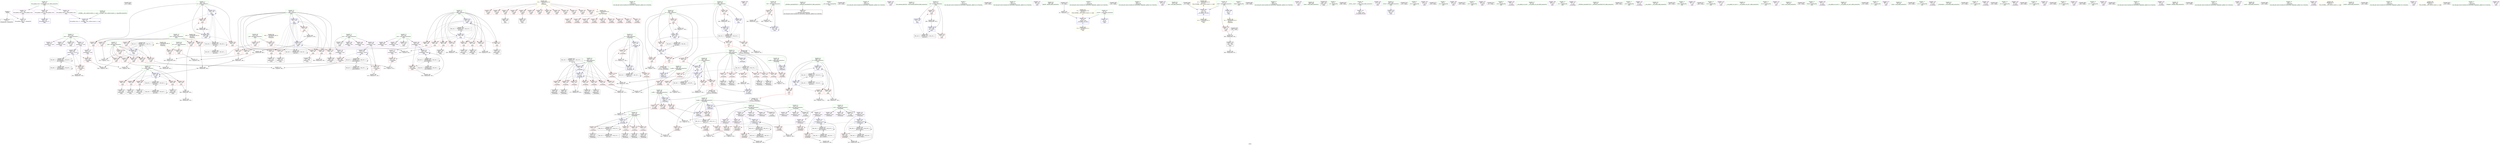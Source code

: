 digraph "SVFG" {
	label="SVFG";

	Node0x55b3ee1fe8c0 [shape=record,color=grey,label="{NodeID: 0\nNullPtr}"];
	Node0x55b3ee1fe8c0 -> Node0x55b3ee2226a0[style=solid];
	Node0x55b3ee1fe8c0 -> Node0x55b3ee230990[style=solid];
	Node0x55b3ee284240 [shape=record,color=black,label="{NodeID: 692\n521 = PHI()\n}"];
	Node0x55b3ee240330 [shape=record,color=grey,label="{NodeID: 526\n544 = cmp(542, 543, )\n}"];
	Node0x55b3ee22f580 [shape=record,color=red,label="{NodeID: 277\n470\<--331\n\<--j\nmain\n}"];
	Node0x55b3ee22f580 -> Node0x55b3ee220590[style=solid];
	Node0x55b3ee223330 [shape=record,color=red,label="{NodeID: 194\n549\<--14\n\<--stderr\nmain\n}"];
	Node0x55b3ee2208d0 [shape=record,color=black,label="{NodeID: 111\n501\<--500\nidxprom59\<--\nmain\n}"];
	Node0x55b3ee20aef0 [shape=record,color=green,label="{NodeID: 28\n149\<--1\n\<--dummyObj\nCan only get source location for instruction, argument, global var or function.}"];
	Node0x55b3ee256a70 [shape=record,color=black,label="{NodeID: 554\nMR_18V_2 = PHI(MR_18V_4, MR_18V_1, )\npts\{121 \}\n}"];
	Node0x55b3ee256a70 -> Node0x55b3ee231110[style=dashed];
	Node0x55b3ee230d00 [shape=record,color=blue,label="{NodeID: 305\n106\<--101\nb.addr\<--b\n_Z5checkiiii\n}"];
	Node0x55b3ee230d00 -> Node0x55b3ee223810[style=dashed];
	Node0x55b3ee2249f0 [shape=record,color=red,label="{NodeID: 222\n276\<--120\n\<--j\n_Z5checkiiii\n}"];
	Node0x55b3ee2249f0 -> Node0x55b3ee23c5b0[style=solid];
	Node0x55b3ee2264a0 [shape=record,color=purple,label="{NodeID: 139\n388\<--27\n\<--.str.8\nmain\n}"];
	Node0x55b3ee220f30 [shape=record,color=green,label="{NodeID: 56\n124\<--125\nx\<--x_field_insensitive\n_Z5checkiiii\n}"];
	Node0x55b3ee220f30 -> Node0x55b3ee224d30[style=solid];
	Node0x55b3ee220f30 -> Node0x55b3ee224e00[style=solid];
	Node0x55b3ee220f30 -> Node0x55b3ee224ed0[style=solid];
	Node0x55b3ee220f30 -> Node0x55b3ee224fa0[style=solid];
	Node0x55b3ee220f30 -> Node0x55b3ee2312b0[style=solid];
	Node0x55b3ee23dab0 [shape=record,color=grey,label="{NodeID: 499\n564 = Binary(563, 183, )\n}"];
	Node0x55b3ee2323c0 [shape=record,color=blue,label="{NodeID: 333\n331\<--149\nj\<--\nmain\n}"];
	Node0x55b3ee2323c0 -> Node0x55b3ee22f3e0[style=dashed];
	Node0x55b3ee2323c0 -> Node0x55b3ee22f4b0[style=dashed];
	Node0x55b3ee2323c0 -> Node0x55b3ee22f580[style=dashed];
	Node0x55b3ee2323c0 -> Node0x55b3ee22f650[style=dashed];
	Node0x55b3ee2323c0 -> Node0x55b3ee22f720[style=dashed];
	Node0x55b3ee2323c0 -> Node0x55b3ee22f7f0[style=dashed];
	Node0x55b3ee2323c0 -> Node0x55b3ee22f8c0[style=dashed];
	Node0x55b3ee2323c0 -> Node0x55b3ee22f990[style=dashed];
	Node0x55b3ee2323c0 -> Node0x55b3ee2323c0[style=dashed];
	Node0x55b3ee2323c0 -> Node0x55b3ee232970[style=dashed];
	Node0x55b3ee2323c0 -> Node0x55b3ee259c70[style=dashed];
	Node0x55b3ee22df90 [shape=record,color=red,label="{NodeID: 250\n402\<--311\n\<--TST\nmain\n}"];
	Node0x55b3ee22df90 -> Node0x55b3ee23e230[style=solid];
	Node0x55b3ee22df90 -> Node0x55b3ee23f430[style=solid];
	Node0x55b3ee227bf0 [shape=record,color=purple,label="{NodeID: 167\n481\<--323\narrayidx50\<--cnt1\nmain\n}"];
	Node0x55b3ee227bf0 -> Node0x55b3ee2301b0[style=solid];
	Node0x55b3ee2227a0 [shape=record,color=black,label="{NodeID: 84\n62\<--63\n\<--_ZNSt8ios_base4InitD1Ev\nCan only get source location for instruction, argument, global var or function.}"];
	Node0x55b3ee1fec60 [shape=record,color=green,label="{NodeID: 1\n7\<--1\n__dso_handle\<--dummyObj\nGlob }"];
	Node0x55b3ee284340 [shape=record,color=black,label="{NodeID: 693\n524 = PHI()\n}"];
	Node0x55b3ee2404b0 [shape=record,color=grey,label="{NodeID: 527\n354 = cmp(353, 342, )\n}"];
	Node0x55b3ee22f650 [shape=record,color=red,label="{NodeID: 278\n479\<--331\n\<--j\nmain\n}"];
	Node0x55b3ee22f650 -> Node0x55b3ee220730[style=solid];
	Node0x55b3ee223400 [shape=record,color=red,label="{NodeID: 195\n552\<--14\n\<--stderr\nmain\n}"];
	Node0x55b3ee2209a0 [shape=record,color=black,label="{NodeID: 112\n507\<--506\nidxprom62\<--\nmain\n}"];
	Node0x55b3ee21ed80 [shape=record,color=green,label="{NodeID: 29\n183\<--1\n\<--dummyObj\nCan only get source location for instruction, argument, global var or function.}"];
	Node0x55b3ee256f70 [shape=record,color=black,label="{NodeID: 555\nMR_20V_2 = PHI(MR_20V_3, MR_20V_1, )\npts\{123 \}\n}"];
	Node0x55b3ee256f70 -> Node0x55b3ee2311e0[style=dashed];
	Node0x55b3ee256f70 -> Node0x55b3ee256f70[style=dashed];
	Node0x55b3ee230dd0 [shape=record,color=blue,label="{NodeID: 306\n108\<--102\nc.addr\<--c\n_Z5checkiiii\n}"];
	Node0x55b3ee230dd0 -> Node0x55b3ee2238e0[style=dashed];
	Node0x55b3ee230dd0 -> Node0x55b3ee2239b0[style=dashed];
	Node0x55b3ee230dd0 -> Node0x55b3ee223a80[style=dashed];
	Node0x55b3ee224ac0 [shape=record,color=red,label="{NodeID: 223\n163\<--122\n\<--h\n_Z5checkiiii\n}"];
	Node0x55b3ee224ac0 -> Node0x55b3ee23ecb0[style=solid];
	Node0x55b3ee226570 [shape=record,color=purple,label="{NodeID: 140\n393\<--30\n\<--.str.9\nmain\n}"];
	Node0x55b3ee221000 [shape=record,color=green,label="{NodeID: 57\n142\<--143\nllvm.memset.p0i8.i64\<--llvm.memset.p0i8.i64_field_insensitive\n}"];
	Node0x55b3ee23dc30 [shape=record,color=grey,label="{NodeID: 500\n558 = Binary(557, 183, )\n}"];
	Node0x55b3ee232490 [shape=record,color=blue,label="{NodeID: 334\n333\<--149\nh\<--\nmain\n}"];
	Node0x55b3ee232490 -> Node0x55b3ee22fa60[style=dashed];
	Node0x55b3ee232490 -> Node0x55b3ee22fb30[style=dashed];
	Node0x55b3ee232490 -> Node0x55b3ee22fc00[style=dashed];
	Node0x55b3ee232490 -> Node0x55b3ee232490[style=dashed];
	Node0x55b3ee232490 -> Node0x55b3ee2328a0[style=dashed];
	Node0x55b3ee232490 -> Node0x55b3ee25f170[style=dashed];
	Node0x55b3ee22e060 [shape=record,color=red,label="{NodeID: 251\n408\<--313\n\<--tst\nmain\n}"];
	Node0x55b3ee22e060 -> Node0x55b3ee23d330[style=solid];
	Node0x55b3ee227cc0 [shape=record,color=purple,label="{NodeID: 168\n499\<--325\narrayidx58\<--cnt2\nmain\n}"];
	Node0x55b3ee2228a0 [shape=record,color=black,label="{NodeID: 85\n137\<--112\n\<--cnt1\n_Z5checkiiii\n}"];
	Node0x55b3ee1fd870 [shape=record,color=green,label="{NodeID: 2\n9\<--1\n\<--dummyObj\nCan only get source location for instruction, argument, global var or function.}"];
	Node0x55b3ee284440 [shape=record,color=black,label="{NodeID: 694\n548 = PHI()\n}"];
	Node0x55b3ee240630 [shape=record,color=grey,label="{NodeID: 528\n348 = cmp(347, 342, )\n}"];
	Node0x55b3ee22f720 [shape=record,color=red,label="{NodeID: 279\n527\<--331\n\<--j\nmain\n}"];
	Node0x55b3ee22f720 -> Node0x55b3ee220b40[style=solid];
	Node0x55b3ee2234d0 [shape=record,color=red,label="{NodeID: 196\n583\<--14\n\<--stderr\nmain\n}"];
	Node0x55b3ee220a70 [shape=record,color=black,label="{NodeID: 113\n510\<--509\nidxprom64\<--\nmain\n}"];
	Node0x55b3ee21ee10 [shape=record,color=green,label="{NodeID: 30\n342\<--1\n\<--dummyObj\nCan only get source location for instruction, argument, global var or function.}"];
	Node0x55b3ee257470 [shape=record,color=black,label="{NodeID: 556\nMR_22V_2 = PHI(MR_22V_3, MR_22V_1, )\npts\{125 \}\n}"];
	Node0x55b3ee257470 -> Node0x55b3ee253d70[style=dashed];
	Node0x55b3ee230ea0 [shape=record,color=blue,label="{NodeID: 307\n110\<--103\nk.addr\<--k\n_Z5checkiiii\n}"];
	Node0x55b3ee230ea0 -> Node0x55b3ee223b50[style=dashed];
	Node0x55b3ee230ea0 -> Node0x55b3ee230f70[style=dashed];
	Node0x55b3ee230ea0 -> Node0x55b3ee25e270[style=dashed];
	Node0x55b3ee224b90 [shape=record,color=red,label="{NodeID: 224\n167\<--122\n\<--h\n_Z5checkiiii\n}"];
	Node0x55b3ee224b90 -> Node0x55b3ee23bfb0[style=solid];
	Node0x55b3ee226640 [shape=record,color=purple,label="{NodeID: 141\n394\<--32\n\<--.str.10\nmain\n}"];
	Node0x55b3ee221100 [shape=record,color=green,label="{NodeID: 58\n198\<--199\nfprintf\<--fprintf_field_insensitive\n}"];
	Node0x55b3ee268930 [shape=record,color=yellow,style=double,label="{NodeID: 667\n2V_2 = CSCHI(MR_2V_1)\npts\{10 \}\nCS[]}"];
	Node0x55b3ee23ddb0 [shape=record,color=grey,label="{NodeID: 501\n82 = Binary(83, 79, )\n}"];
	Node0x55b3ee23ddb0 -> Node0x55b3ee230a90[style=solid];
	Node0x55b3ee232560 [shape=record,color=blue,label="{NodeID: 335\n335\<--465\nx\<--rem\nmain\n}"];
	Node0x55b3ee232560 -> Node0x55b3ee22fcd0[style=dashed];
	Node0x55b3ee232560 -> Node0x55b3ee22fda0[style=dashed];
	Node0x55b3ee232560 -> Node0x55b3ee22fe70[style=dashed];
	Node0x55b3ee232560 -> Node0x55b3ee22ff40[style=dashed];
	Node0x55b3ee232560 -> Node0x55b3ee230010[style=dashed];
	Node0x55b3ee232560 -> Node0x55b3ee232560[style=dashed];
	Node0x55b3ee232560 -> Node0x55b3ee251c60[style=dashed];
	Node0x55b3ee22e130 [shape=record,color=red,label="{NodeID: 252\n416\<--313\n\<--tst\nmain\n}"];
	Node0x55b3ee227d90 [shape=record,color=purple,label="{NodeID: 169\n502\<--325\narrayidx60\<--cnt2\nmain\n}"];
	Node0x55b3ee227d90 -> Node0x55b3ee230280[style=solid];
	Node0x55b3ee227d90 -> Node0x55b3ee232700[style=solid];
	Node0x55b3ee222970 [shape=record,color=black,label="{NodeID: 86\n144\<--114\n\<--cnt2\n_Z5checkiiii\n}"];
	Node0x55b3ee20b140 [shape=record,color=green,label="{NodeID: 3\n12\<--1\n\<--dummyObj\nCan only get source location for instruction, argument, global var or function.}"];
	Node0x55b3ee284540 [shape=record,color=black,label="{NodeID: 695\n551 = PHI()\n}"];
	Node0x55b3ee2407b0 [shape=record,color=grey,label="{NodeID: 529\n359 = cmp(358, 342, )\n}"];
	Node0x55b3ee22f7f0 [shape=record,color=red,label="{NodeID: 280\n536\<--331\n\<--j\nmain\n}"];
	Node0x55b3ee22f7f0 -> Node0x55b3ee2251f0[style=solid];
	Node0x55b3ee2235a0 [shape=record,color=red,label="{NodeID: 197\n386\<--29\n\<--stdin\nmain\n}"];
	Node0x55b3ee2235a0 -> Node0x55b3ee220320[style=solid];
	Node0x55b3ee220b40 [shape=record,color=black,label="{NodeID: 114\n528\<--527\nidxprom72\<--\nmain\n}"];
	Node0x55b3ee21eea0 [shape=record,color=green,label="{NodeID: 31\n404\<--1\n\<--dummyObj\nCan only get source location for instruction, argument, global var or function.}"];
	Node0x55b3ee257970 [shape=record,color=black,label="{NodeID: 557\nMR_24V_2 = PHI(MR_24V_3, MR_24V_1, )\npts\{1130000 \}\n}"];
	Node0x55b3ee257970 -> Node0x55b3ee254270[style=dashed];
	Node0x55b3ee230f70 [shape=record,color=blue,label="{NodeID: 308\n110\<--134\nk.addr\<--\n_Z5checkiiii\n}"];
	Node0x55b3ee230f70 -> Node0x55b3ee25e270[style=dashed];
	Node0x55b3ee224c60 [shape=record,color=red,label="{NodeID: 225\n271\<--122\n\<--h\n_Z5checkiiii\n}"];
	Node0x55b3ee224c60 -> Node0x55b3ee23c130[style=solid];
	Node0x55b3ee226710 [shape=record,color=purple,label="{NodeID: 142\n397\<--35\n\<--.str.11\nmain\n}"];
	Node0x55b3ee221200 [shape=record,color=green,label="{NodeID: 59\n207\<--208\nexit\<--exit_field_insensitive\n}"];
	Node0x55b3ee268a90 [shape=record,color=yellow,style=double,label="{NodeID: 668\n4V_2 = CSCHI(MR_4V_1)\npts\{13 \}\nCS[]}"];
	Node0x55b3ee23df30 [shape=record,color=grey,label="{NodeID: 502\n432 = Binary(430, 431, )\n}"];
	Node0x55b3ee232630 [shape=record,color=blue,label="{NodeID: 336\n472\<--474\narrayidx45\<--inc46\nmain\n}"];
	Node0x55b3ee232630 -> Node0x55b3ee2300e0[style=dashed];
	Node0x55b3ee232630 -> Node0x55b3ee2301b0[style=dashed];
	Node0x55b3ee232630 -> Node0x55b3ee232630[style=dashed];
	Node0x55b3ee232630 -> Node0x55b3ee251d50[style=dashed];
	Node0x55b3ee22e200 [shape=record,color=red,label="{NodeID: 253\n428\<--315\n\<--a26\nmain\n}"];
	Node0x55b3ee22e200 -> Node0x55b3ee23e0b0[style=solid];
	Node0x55b3ee227e60 [shape=record,color=purple,label="{NodeID: 170\n508\<--325\narrayidx63\<--cnt2\nmain\n}"];
	Node0x55b3ee222a40 [shape=record,color=black,label="{NodeID: 87\n146\<--116\n\<--cnt3\n_Z5checkiiii\n}"];
	Node0x55b3ee20b1d0 [shape=record,color=green,label="{NodeID: 4\n14\<--1\nstderr\<--dummyObj\nGlob }"];
	Node0x55b3ee284640 [shape=record,color=black,label="{NodeID: 696\n554 = PHI()\n}"];
	Node0x55b3ee264d50 [shape=record,color=yellow,style=double,label="{NodeID: 613\n6V_1 = ENCHI(MR_6V_0)\npts\{1 \}\nFun[_Z5checkiiii]}"];
	Node0x55b3ee264d50 -> Node0x55b3ee228410[style=dashed];
	Node0x55b3ee264d50 -> Node0x55b3ee2284e0[style=dashed];
	Node0x55b3ee264d50 -> Node0x55b3ee2285b0[style=dashed];
	Node0x55b3ee264d50 -> Node0x55b3ee228680[style=dashed];
	Node0x55b3ee264d50 -> Node0x55b3ee228750[style=dashed];
	Node0x55b3ee264d50 -> Node0x55b3ee228820[style=dashed];
	Node0x55b3ee264d50 -> Node0x55b3ee2288f0[style=dashed];
	Node0x55b3ee264d50 -> Node0x55b3ee2289c0[style=dashed];
	Node0x55b3ee264d50 -> Node0x55b3ee228a90[style=dashed];
	Node0x55b3ee22f8c0 [shape=record,color=red,label="{NodeID: 281\n559\<--331\n\<--j\nmain\n}"];
	Node0x55b3ee22f8c0 -> Node0x55b3ee23d7b0[style=solid];
	Node0x55b3ee223670 [shape=record,color=red,label="{NodeID: 198\n392\<--34\n\<--stdout\nmain\n}"];
	Node0x55b3ee223670 -> Node0x55b3ee2203f0[style=solid];
	Node0x55b3ee220c10 [shape=record,color=black,label="{NodeID: 115\n531\<--530\nidxprom74\<--\nmain\n}"];
	Node0x55b3ee21ef30 [shape=record,color=green,label="{NodeID: 32\n589\<--1\n\<--dummyObj\nCan only get source location for instruction, argument, global var or function.}"];
	Node0x55b3ee257e70 [shape=record,color=black,label="{NodeID: 558\nMR_26V_2 = PHI(MR_26V_3, MR_26V_1, )\npts\{1150000 \}\n}"];
	Node0x55b3ee257e70 -> Node0x55b3ee254770[style=dashed];
	Node0x55b3ee231040 [shape=record,color=blue,label="{NodeID: 309\n118\<--149\ni\<--\n_Z5checkiiii\n}"];
	Node0x55b3ee231040 -> Node0x55b3ee256570[style=dashed];
	Node0x55b3ee224d30 [shape=record,color=red,label="{NodeID: 226\n213\<--124\n\<--x\n_Z5checkiiii\n}"];
	Node0x55b3ee224d30 -> Node0x55b3ee222ff0[style=solid];
	Node0x55b3ee2267e0 [shape=record,color=purple,label="{NodeID: 143\n411\<--37\n\<--.str.12\nmain\n}"];
	Node0x55b3ee221300 [shape=record,color=green,label="{NodeID: 60\n298\<--299\nmain\<--main_field_insensitive\n}"];
	Node0x55b3edfc84d0 [shape=record,color=black,label="{NodeID: 669\n91 = PHI()\n}"];
	Node0x55b3edfc84d0 -> Node0x55b3ee230b60[style=solid];
	Node0x55b3ee23e0b0 [shape=record,color=grey,label="{NodeID: 503\n430 = Binary(428, 429, )\n}"];
	Node0x55b3ee23e0b0 -> Node0x55b3ee23df30[style=solid];
	Node0x55b3ee232700 [shape=record,color=blue,label="{NodeID: 337\n502\<--504\narrayidx60\<--inc61\nmain\n}"];
	Node0x55b3ee232700 -> Node0x55b3ee230280[style=dashed];
	Node0x55b3ee232700 -> Node0x55b3ee230350[style=dashed];
	Node0x55b3ee232700 -> Node0x55b3ee232700[style=dashed];
	Node0x55b3ee232700 -> Node0x55b3ee2626b0[style=dashed];
	Node0x55b3ee22e2d0 [shape=record,color=red,label="{NodeID: 254\n444\<--315\n\<--a26\nmain\n}"];
	Node0x55b3ee22e2d0 -> Node0x55b3ee23f8b0[style=solid];
	Node0x55b3ee227f30 [shape=record,color=purple,label="{NodeID: 171\n511\<--325\narrayidx65\<--cnt2\nmain\n}"];
	Node0x55b3ee227f30 -> Node0x55b3ee230350[style=solid];
	Node0x55b3ee222b10 [shape=record,color=black,label="{NodeID: 88\n300\<--149\nmain_ret\<--\nmain\n}"];
	Node0x55b3ee1fd6f0 [shape=record,color=green,label="{NodeID: 5\n15\<--1\n.str\<--dummyObj\nGlob }"];
	Node0x55b3ee284740 [shape=record,color=black,label="{NodeID: 697\n566 = PHI()\n}"];
	Node0x55b3ee22f990 [shape=record,color=red,label="{NodeID: 282\n573\<--331\n\<--j\nmain\n}"];
	Node0x55b3ee22f990 -> Node0x55b3ee23c430[style=solid];
	Node0x55b3ee223740 [shape=record,color=red,label="{NodeID: 199\n152\<--104\n\<--a.addr\n_Z5checkiiii\n}"];
	Node0x55b3ee223740 -> Node0x55b3ee240030[style=solid];
	Node0x55b3ee2251f0 [shape=record,color=black,label="{NodeID: 116\n537\<--536\nidxprom77\<--\nmain\n}"];
	Node0x55b3ee21efc0 [shape=record,color=green,label="{NodeID: 33\n4\<--6\n_ZStL8__ioinit\<--_ZStL8__ioinit_field_insensitive\nGlob }"];
	Node0x55b3ee21efc0 -> Node0x55b3ee225460[style=solid];
	Node0x55b3ee258370 [shape=record,color=black,label="{NodeID: 559\nMR_28V_2 = PHI(MR_28V_3, MR_28V_1, )\npts\{1170000 \}\n}"];
	Node0x55b3ee258370 -> Node0x55b3ee254c70[style=dashed];
	Node0x55b3ee231110 [shape=record,color=blue,label="{NodeID: 310\n120\<--149\nj\<--\n_Z5checkiiii\n}"];
	Node0x55b3ee231110 -> Node0x55b3ee224510[style=dashed];
	Node0x55b3ee231110 -> Node0x55b3ee2245e0[style=dashed];
	Node0x55b3ee231110 -> Node0x55b3ee2246b0[style=dashed];
	Node0x55b3ee231110 -> Node0x55b3ee224780[style=dashed];
	Node0x55b3ee231110 -> Node0x55b3ee224850[style=dashed];
	Node0x55b3ee231110 -> Node0x55b3ee224920[style=dashed];
	Node0x55b3ee231110 -> Node0x55b3ee2249f0[style=dashed];
	Node0x55b3ee231110 -> Node0x55b3ee2316c0[style=dashed];
	Node0x55b3ee231110 -> Node0x55b3ee256a70[style=dashed];
	Node0x55b3ee224e00 [shape=record,color=red,label="{NodeID: 227\n222\<--124\n\<--x\n_Z5checkiiii\n}"];
	Node0x55b3ee224e00 -> Node0x55b3ee21fca0[style=solid];
	Node0x55b3ee2268b0 [shape=record,color=purple,label="{NodeID: 144\n417\<--39\n\<--.str.13\nmain\n}"];
	Node0x55b3ee221400 [shape=record,color=green,label="{NodeID: 61\n301\<--302\nretval\<--retval_field_insensitive\nmain\n}"];
	Node0x55b3ee221400 -> Node0x55b3ee231860[style=solid];
	Node0x55b3ee282ca0 [shape=record,color=black,label="{NodeID: 670\n197 = PHI()\n}"];
	Node0x55b3ee23e230 [shape=record,color=grey,label="{NodeID: 504\n403 = Binary(402, 404, )\n}"];
	Node0x55b3ee23e230 -> Node0x55b3ee232080[style=solid];
	Node0x55b3ee2327d0 [shape=record,color=blue,label="{NodeID: 338\n532\<--534\narrayidx75\<--inc76\nmain\n}"];
	Node0x55b3ee2327d0 -> Node0x55b3ee230420[style=dashed];
	Node0x55b3ee2327d0 -> Node0x55b3ee2304f0[style=dashed];
	Node0x55b3ee2327d0 -> Node0x55b3ee2327d0[style=dashed];
	Node0x55b3ee2327d0 -> Node0x55b3ee262b80[style=dashed];
	Node0x55b3ee22e3a0 [shape=record,color=red,label="{NodeID: 255\n429\<--317\n\<--b27\nmain\n}"];
	Node0x55b3ee22e3a0 -> Node0x55b3ee23e0b0[style=solid];
	Node0x55b3ee228000 [shape=record,color=purple,label="{NodeID: 172\n529\<--327\narrayidx73\<--cnt3\nmain\n}"];
	Node0x55b3ee222be0 [shape=record,color=black,label="{NodeID: 89\n176\<--175\nidxprom\<--\n_Z5checkiiii\n}"];
	Node0x55b3ee1fd780 [shape=record,color=green,label="{NodeID: 6\n17\<--1\n.str.3\<--dummyObj\nGlob }"];
	Node0x55b3ee284840 [shape=record,color=black,label="{NodeID: 698\n100 = PHI(361, )\n0th arg _Z5checkiiii }"];
	Node0x55b3ee284840 -> Node0x55b3ee230c30[style=solid];
	Node0x55b3ee22fa60 [shape=record,color=red,label="{NodeID: 283\n455\<--333\n\<--h\nmain\n}"];
	Node0x55b3ee22fa60 -> Node0x55b3ee23f130[style=solid];
	Node0x55b3ee223810 [shape=record,color=red,label="{NodeID: 200\n158\<--106\n\<--b.addr\n_Z5checkiiii\n}"];
	Node0x55b3ee223810 -> Node0x55b3ee23ee30[style=solid];
	Node0x55b3ee2252c0 [shape=record,color=black,label="{NodeID: 117\n540\<--539\nidxprom79\<--\nmain\n}"];
	Node0x55b3ee21f050 [shape=record,color=green,label="{NodeID: 34\n8\<--10\n_ZL2PI\<--_ZL2PI_field_insensitive\nGlob }"];
	Node0x55b3ee21f050 -> Node0x55b3ee2305c0[style=solid];
	Node0x55b3ee21f050 -> Node0x55b3ee230a90[style=solid];
	Node0x55b3ee2311e0 [shape=record,color=blue,label="{NodeID: 311\n122\<--149\nh\<--\n_Z5checkiiii\n}"];
	Node0x55b3ee2311e0 -> Node0x55b3ee224ac0[style=dashed];
	Node0x55b3ee2311e0 -> Node0x55b3ee224b90[style=dashed];
	Node0x55b3ee2311e0 -> Node0x55b3ee224c60[style=dashed];
	Node0x55b3ee2311e0 -> Node0x55b3ee2311e0[style=dashed];
	Node0x55b3ee2311e0 -> Node0x55b3ee2315f0[style=dashed];
	Node0x55b3ee2311e0 -> Node0x55b3ee256f70[style=dashed];
	Node0x55b3ee224ed0 [shape=record,color=red,label="{NodeID: 228\n243\<--124\n\<--x\n_Z5checkiiii\n}"];
	Node0x55b3ee224ed0 -> Node0x55b3ee21fe40[style=solid];
	Node0x55b3ee226980 [shape=record,color=purple,label="{NodeID: 145\n419\<--41\n\<--.str.14\nmain\n}"];
	Node0x55b3ee2214d0 [shape=record,color=green,label="{NodeID: 62\n303\<--304\na\<--a_field_insensitive\nmain\n}"];
	Node0x55b3ee2214d0 -> Node0x55b3ee22d430[style=solid];
	Node0x55b3ee2214d0 -> Node0x55b3ee22d500[style=solid];
	Node0x55b3ee2214d0 -> Node0x55b3ee22d5d0[style=solid];
	Node0x55b3ee2214d0 -> Node0x55b3ee22d6a0[style=solid];
	Node0x55b3ee2214d0 -> Node0x55b3ee231930[style=solid];
	Node0x55b3ee2214d0 -> Node0x55b3ee231ee0[style=solid];
	Node0x55b3ee282d70 [shape=record,color=black,label="{NodeID: 671\n202 = PHI()\n}"];
	Node0x55b3ee251c60 [shape=record,color=black,label="{NodeID: 588\nMR_60V_4 = PHI(MR_60V_5, MR_60V_3, )\npts\{336 \}\n}"];
	Node0x55b3ee251c60 -> Node0x55b3ee232560[style=dashed];
	Node0x55b3ee251c60 -> Node0x55b3ee25a670[style=dashed];
	Node0x55b3ee251c60 -> Node0x55b3ee251c60[style=dashed];
	Node0x55b3ee23e3b0 [shape=record,color=grey,label="{NodeID: 505\n373 = Binary(372, 183, )\n}"];
	Node0x55b3ee23e3b0 -> Node0x55b3ee231d40[style=solid];
	Node0x55b3ee2328a0 [shape=record,color=blue,label="{NodeID: 339\n333\<--569\nh\<--inc93\nmain\n}"];
	Node0x55b3ee2328a0 -> Node0x55b3ee22fa60[style=dashed];
	Node0x55b3ee2328a0 -> Node0x55b3ee22fb30[style=dashed];
	Node0x55b3ee2328a0 -> Node0x55b3ee22fc00[style=dashed];
	Node0x55b3ee2328a0 -> Node0x55b3ee232490[style=dashed];
	Node0x55b3ee2328a0 -> Node0x55b3ee2328a0[style=dashed];
	Node0x55b3ee2328a0 -> Node0x55b3ee25f170[style=dashed];
	Node0x55b3ee22e470 [shape=record,color=red,label="{NodeID: 256\n450\<--317\n\<--b27\nmain\n}"];
	Node0x55b3ee22e470 -> Node0x55b3ee23fbb0[style=solid];
	Node0x55b3ee2280d0 [shape=record,color=purple,label="{NodeID: 173\n532\<--327\narrayidx75\<--cnt3\nmain\n}"];
	Node0x55b3ee2280d0 -> Node0x55b3ee230420[style=solid];
	Node0x55b3ee2280d0 -> Node0x55b3ee2327d0[style=solid];
	Node0x55b3ee222cb0 [shape=record,color=black,label="{NodeID: 90\n179\<--178\nidxprom9\<--\n_Z5checkiiii\n}"];
	Node0x55b3ee1fde70 [shape=record,color=green,label="{NodeID: 7\n19\<--1\n.str.4\<--dummyObj\nGlob }"];
	Node0x55b3ee284a30 [shape=record,color=black,label="{NodeID: 699\n101 = PHI(362, )\n1st arg _Z5checkiiii }"];
	Node0x55b3ee284a30 -> Node0x55b3ee230d00[style=solid];
	Node0x55b3ee22fb30 [shape=record,color=red,label="{NodeID: 284\n459\<--333\n\<--h\nmain\n}"];
	Node0x55b3ee22fb30 -> Node0x55b3ee23cd30[style=solid];
	Node0x55b3ee2238e0 [shape=record,color=red,label="{NodeID: 201\n131\<--108\n\<--c.addr\n_Z5checkiiii\n}"];
	Node0x55b3ee2238e0 -> Node0x55b3ee23feb0[style=solid];
	Node0x55b3ee225390 [shape=record,color=black,label="{NodeID: 118\n587\<--586\nconv\<--sub\nmain\n}"];
	Node0x55b3ee225390 -> Node0x55b3ee23e830[style=solid];
	Node0x55b3ee21f0e0 [shape=record,color=green,label="{NodeID: 35\n11\<--13\nstart\<--start_field_insensitive\nGlob }"];
	Node0x55b3ee21f0e0 -> Node0x55b3ee228340[style=solid];
	Node0x55b3ee21f0e0 -> Node0x55b3ee230690[style=solid];
	Node0x55b3ee21f0e0 -> Node0x55b3ee230b60[style=solid];
	Node0x55b3ee258d70 [shape=record,color=black,label="{NodeID: 561\nMR_44V_3 = PHI(MR_44V_4, MR_44V_2, )\npts\{314 \}\n}"];
	Node0x55b3ee258d70 -> Node0x55b3ee22e060[style=dashed];
	Node0x55b3ee258d70 -> Node0x55b3ee232150[style=dashed];
	Node0x55b3ee23bb30 [shape=record,color=grey,label="{NodeID: 478\n171 = Binary(169, 170, )\n}"];
	Node0x55b3ee23bb30 -> Node0x55b3ee23bcb0[style=solid];
	Node0x55b3ee2312b0 [shape=record,color=blue,label="{NodeID: 312\n124\<--173\nx\<--rem\n_Z5checkiiii\n}"];
	Node0x55b3ee2312b0 -> Node0x55b3ee224d30[style=dashed];
	Node0x55b3ee2312b0 -> Node0x55b3ee224e00[style=dashed];
	Node0x55b3ee2312b0 -> Node0x55b3ee224ed0[style=dashed];
	Node0x55b3ee2312b0 -> Node0x55b3ee224fa0[style=dashed];
	Node0x55b3ee2312b0 -> Node0x55b3ee2312b0[style=dashed];
	Node0x55b3ee2312b0 -> Node0x55b3ee253d70[style=dashed];
	Node0x55b3ee224fa0 [shape=record,color=red,label="{NodeID: 229\n252\<--124\n\<--x\n_Z5checkiiii\n}"];
	Node0x55b3ee224fa0 -> Node0x55b3ee21ffe0[style=solid];
	Node0x55b3ee226a50 [shape=record,color=purple,label="{NodeID: 146\n433\<--43\n\<--.str.15\nmain\n}"];
	Node0x55b3ee2215a0 [shape=record,color=green,label="{NodeID: 63\n305\<--306\nb\<--b_field_insensitive\nmain\n}"];
	Node0x55b3ee2215a0 -> Node0x55b3ee22d770[style=solid];
	Node0x55b3ee2215a0 -> Node0x55b3ee22d840[style=solid];
	Node0x55b3ee2215a0 -> Node0x55b3ee22d910[style=solid];
	Node0x55b3ee2215a0 -> Node0x55b3ee22d9e0[style=solid];
	Node0x55b3ee2215a0 -> Node0x55b3ee231a00[style=solid];
	Node0x55b3ee2215a0 -> Node0x55b3ee231e10[style=solid];
	Node0x55b3ee282e40 [shape=record,color=black,label="{NodeID: 672\n205 = PHI()\n}"];
	Node0x55b3ee251d50 [shape=record,color=black,label="{NodeID: 589\nMR_62V_4 = PHI(MR_62V_5, MR_62V_3, )\npts\{3240000 \}\n}"];
	Node0x55b3ee251d50 -> Node0x55b3ee2300e0[style=dashed];
	Node0x55b3ee251d50 -> Node0x55b3ee232630[style=dashed];
	Node0x55b3ee251d50 -> Node0x55b3ee25ab70[style=dashed];
	Node0x55b3ee251d50 -> Node0x55b3ee251d50[style=dashed];
	Node0x55b3ee23e530 [shape=record,color=grey,label="{NodeID: 506\n368 = Binary(367, 183, )\n}"];
	Node0x55b3ee23e530 -> Node0x55b3ee231c70[style=solid];
	Node0x55b3ee232970 [shape=record,color=blue,label="{NodeID: 340\n331\<--574\nj\<--inc96\nmain\n}"];
	Node0x55b3ee232970 -> Node0x55b3ee22f3e0[style=dashed];
	Node0x55b3ee232970 -> Node0x55b3ee22f4b0[style=dashed];
	Node0x55b3ee232970 -> Node0x55b3ee22f580[style=dashed];
	Node0x55b3ee232970 -> Node0x55b3ee22f650[style=dashed];
	Node0x55b3ee232970 -> Node0x55b3ee22f720[style=dashed];
	Node0x55b3ee232970 -> Node0x55b3ee22f7f0[style=dashed];
	Node0x55b3ee232970 -> Node0x55b3ee22f8c0[style=dashed];
	Node0x55b3ee232970 -> Node0x55b3ee22f990[style=dashed];
	Node0x55b3ee232970 -> Node0x55b3ee2323c0[style=dashed];
	Node0x55b3ee232970 -> Node0x55b3ee232970[style=dashed];
	Node0x55b3ee232970 -> Node0x55b3ee259c70[style=dashed];
	Node0x55b3ee22e540 [shape=record,color=red,label="{NodeID: 257\n422\<--319\n\<--c28\nmain\n}"];
	Node0x55b3ee22e540 -> Node0x55b3ee2401b0[style=solid];
	Node0x55b3ee2281a0 [shape=record,color=purple,label="{NodeID: 174\n538\<--327\narrayidx78\<--cnt3\nmain\n}"];
	Node0x55b3ee222d80 [shape=record,color=black,label="{NodeID: 91\n186\<--185\nidxprom11\<--\n_Z5checkiiii\n}"];
	Node0x55b3ee1fdf00 [shape=record,color=green,label="{NodeID: 8\n21\<--1\n.str.5\<--dummyObj\nGlob }"];
	Node0x55b3ee284b30 [shape=record,color=black,label="{NodeID: 700\n102 = PHI(363, )\n2nd arg _Z5checkiiii }"];
	Node0x55b3ee284b30 -> Node0x55b3ee230dd0[style=solid];
	Node0x55b3ee22fc00 [shape=record,color=red,label="{NodeID: 285\n568\<--333\n\<--h\nmain\n}"];
	Node0x55b3ee22fc00 -> Node0x55b3ee23d630[style=solid];
	Node0x55b3ee2239b0 [shape=record,color=red,label="{NodeID: 202\n134\<--108\n\<--c.addr\n_Z5checkiiii\n}"];
	Node0x55b3ee2239b0 -> Node0x55b3ee230f70[style=solid];
	Node0x55b3ee225460 [shape=record,color=purple,label="{NodeID: 119\n60\<--4\n\<--_ZStL8__ioinit\n__cxx_global_var_init\n}"];
	Node0x55b3ee21f170 [shape=record,color=green,label="{NodeID: 36\n49\<--53\nllvm.global_ctors\<--llvm.global_ctors_field_insensitive\nGlob }"];
	Node0x55b3ee21f170 -> Node0x55b3ee226cc0[style=solid];
	Node0x55b3ee21f170 -> Node0x55b3ee226dc0[style=solid];
	Node0x55b3ee21f170 -> Node0x55b3ee226ec0[style=solid];
	Node0x55b3ee259270 [shape=record,color=black,label="{NodeID: 562\nMR_52V_2 = PHI(MR_52V_4, MR_52V_1, )\npts\{322 \}\n}"];
	Node0x55b3ee259270 -> Node0x55b3ee22e880[style=dashed];
	Node0x55b3ee259270 -> Node0x55b3ee22e950[style=dashed];
	Node0x55b3ee259270 -> Node0x55b3ee22ea20[style=dashed];
	Node0x55b3ee259270 -> Node0x55b3ee22eaf0[style=dashed];
	Node0x55b3ee259270 -> Node0x55b3ee22ebc0[style=dashed];
	Node0x55b3ee259270 -> Node0x55b3ee22ec90[style=dashed];
	Node0x55b3ee259270 -> Node0x55b3ee232220[style=dashed];
	Node0x55b3ee259270 -> Node0x55b3ee259270[style=dashed];
	Node0x55b3ee23bcb0 [shape=record,color=grey,label="{NodeID: 479\n173 = Binary(171, 172, )\n}"];
	Node0x55b3ee23bcb0 -> Node0x55b3ee2312b0[style=solid];
	Node0x55b3ee231380 [shape=record,color=blue,label="{NodeID: 313\n180\<--182\narrayidx10\<--inc\n_Z5checkiiii\n}"];
	Node0x55b3ee231380 -> Node0x55b3ee225070[style=dashed];
	Node0x55b3ee231380 -> Node0x55b3ee22d060[style=dashed];
	Node0x55b3ee231380 -> Node0x55b3ee231380[style=dashed];
	Node0x55b3ee231380 -> Node0x55b3ee254270[style=dashed];
	Node0x55b3ee225070 [shape=record,color=red,label="{NodeID: 230\n181\<--180\n\<--arrayidx10\n_Z5checkiiii\n}"];
	Node0x55b3ee225070 -> Node0x55b3ee23c730[style=solid];
	Node0x55b3ee226b20 [shape=record,color=purple,label="{NodeID: 147\n565\<--45\n\<--.str.16\nmain\n}"];
	Node0x55b3ee221670 [shape=record,color=green,label="{NodeID: 64\n307\<--308\nc\<--c_field_insensitive\nmain\n}"];
	Node0x55b3ee221670 -> Node0x55b3ee22dab0[style=solid];
	Node0x55b3ee221670 -> Node0x55b3ee22db80[style=solid];
	Node0x55b3ee221670 -> Node0x55b3ee22dc50[style=solid];
	Node0x55b3ee221670 -> Node0x55b3ee231ad0[style=solid];
	Node0x55b3ee221670 -> Node0x55b3ee231d40[style=solid];
	Node0x55b3ee282f40 [shape=record,color=black,label="{NodeID: 673\n61 = PHI()\n}"];
	Node0x55b3ee2626b0 [shape=record,color=black,label="{NodeID: 590\nMR_64V_4 = PHI(MR_64V_5, MR_64V_3, )\npts\{3260000 \}\n}"];
	Node0x55b3ee2626b0 -> Node0x55b3ee230280[style=dashed];
	Node0x55b3ee2626b0 -> Node0x55b3ee232700[style=dashed];
	Node0x55b3ee2626b0 -> Node0x55b3ee25b070[style=dashed];
	Node0x55b3ee2626b0 -> Node0x55b3ee2626b0[style=dashed];
	Node0x55b3ee23e6b0 [shape=record,color=grey,label="{NodeID: 507\n586 = Binary(584, 585, )\n}"];
	Node0x55b3ee23e6b0 -> Node0x55b3ee225390[style=solid];
	Node0x55b3ee232a40 [shape=record,color=blue,label="{NodeID: 341\n329\<--579\ni\<--inc99\nmain\n}"];
	Node0x55b3ee232a40 -> Node0x55b3ee22ed60[style=dashed];
	Node0x55b3ee232a40 -> Node0x55b3ee22ee30[style=dashed];
	Node0x55b3ee232a40 -> Node0x55b3ee22ef00[style=dashed];
	Node0x55b3ee232a40 -> Node0x55b3ee22efd0[style=dashed];
	Node0x55b3ee232a40 -> Node0x55b3ee22f0a0[style=dashed];
	Node0x55b3ee232a40 -> Node0x55b3ee22f170[style=dashed];
	Node0x55b3ee232a40 -> Node0x55b3ee22f240[style=dashed];
	Node0x55b3ee232a40 -> Node0x55b3ee22f310[style=dashed];
	Node0x55b3ee232a40 -> Node0x55b3ee232a40[style=dashed];
	Node0x55b3ee232a40 -> Node0x55b3ee259770[style=dashed];
	Node0x55b3ee22e610 [shape=record,color=red,label="{NodeID: 258\n425\<--319\n\<--c28\nmain\n}"];
	Node0x55b3ee22e610 -> Node0x55b3ee232220[style=solid];
	Node0x55b3ee228270 [shape=record,color=purple,label="{NodeID: 175\n541\<--327\narrayidx80\<--cnt3\nmain\n}"];
	Node0x55b3ee228270 -> Node0x55b3ee2304f0[style=solid];
	Node0x55b3ee222e50 [shape=record,color=black,label="{NodeID: 92\n189\<--188\nidxprom13\<--\n_Z5checkiiii\n}"];
	Node0x55b3ee1fdff0 [shape=record,color=green,label="{NodeID: 9\n23\<--1\n.str.6\<--dummyObj\nGlob }"];
	Node0x55b3ee284c70 [shape=record,color=black,label="{NodeID: 701\n103 = PHI(364, )\n3rd arg _Z5checkiiii }"];
	Node0x55b3ee284c70 -> Node0x55b3ee230ea0[style=solid];
	Node0x55b3ee22fcd0 [shape=record,color=red,label="{NodeID: 286\n500\<--335\n\<--x\nmain\n}"];
	Node0x55b3ee22fcd0 -> Node0x55b3ee2208d0[style=solid];
	Node0x55b3ee223a80 [shape=record,color=red,label="{NodeID: 203\n172\<--108\n\<--c.addr\n_Z5checkiiii\n}"];
	Node0x55b3ee223a80 -> Node0x55b3ee23bcb0[style=solid];
	Node0x55b3ee225530 [shape=record,color=purple,label="{NodeID: 120\n196\<--15\n\<--.str\n_Z5checkiiii\n}"];
	Node0x55b3ee21f200 [shape=record,color=green,label="{NodeID: 37\n54\<--55\n__cxx_global_var_init\<--__cxx_global_var_init_field_insensitive\n}"];
	Node0x55b3ee259770 [shape=record,color=black,label="{NodeID: 563\nMR_54V_2 = PHI(MR_54V_4, MR_54V_1, )\npts\{330 \}\n}"];
	Node0x55b3ee259770 -> Node0x55b3ee2322f0[style=dashed];
	Node0x55b3ee23be30 [shape=record,color=grey,label="{NodeID: 480\n534 = Binary(533, 183, )\n}"];
	Node0x55b3ee23be30 -> Node0x55b3ee2327d0[style=solid];
	Node0x55b3ee231450 [shape=record,color=blue,label="{NodeID: 314\n215\<--217\narrayidx23\<--inc24\n_Z5checkiiii\n}"];
	Node0x55b3ee231450 -> Node0x55b3ee22d0f0[style=dashed];
	Node0x55b3ee231450 -> Node0x55b3ee22d1c0[style=dashed];
	Node0x55b3ee231450 -> Node0x55b3ee231450[style=dashed];
	Node0x55b3ee231450 -> Node0x55b3ee254770[style=dashed];
	Node0x55b3ee22d060 [shape=record,color=red,label="{NodeID: 231\n191\<--190\n\<--arrayidx14\n_Z5checkiiii\n}"];
	Node0x55b3ee22d060 -> Node0x55b3ee23f730[style=solid];
	Node0x55b3ee226bf0 [shape=record,color=purple,label="{NodeID: 148\n590\<--47\n\<--.str.17\nmain\n}"];
	Node0x55b3ee221740 [shape=record,color=green,label="{NodeID: 65\n309\<--310\nk\<--k_field_insensitive\nmain\n}"];
	Node0x55b3ee221740 -> Node0x55b3ee22dd20[style=solid];
	Node0x55b3ee221740 -> Node0x55b3ee22ddf0[style=solid];
	Node0x55b3ee221740 -> Node0x55b3ee22dec0[style=solid];
	Node0x55b3ee221740 -> Node0x55b3ee231ba0[style=solid];
	Node0x55b3ee221740 -> Node0x55b3ee231c70[style=solid];
	Node0x55b3ee283040 [shape=record,color=black,label="{NodeID: 674\n79 = PHI()\n}"];
	Node0x55b3ee283040 -> Node0x55b3ee23ddb0[style=solid];
	Node0x55b3ee262b80 [shape=record,color=black,label="{NodeID: 591\nMR_66V_4 = PHI(MR_66V_5, MR_66V_3, )\npts\{3280000 \}\n}"];
	Node0x55b3ee262b80 -> Node0x55b3ee230420[style=dashed];
	Node0x55b3ee262b80 -> Node0x55b3ee2327d0[style=dashed];
	Node0x55b3ee262b80 -> Node0x55b3ee25b570[style=dashed];
	Node0x55b3ee262b80 -> Node0x55b3ee262b80[style=dashed];
	Node0x55b3ee23e830 [shape=record,color=grey,label="{NodeID: 508\n588 = Binary(589, 587, )\n}"];
	Node0x55b3ee22e6e0 [shape=record,color=red,label="{NodeID: 259\n464\<--319\n\<--c28\nmain\n}"];
	Node0x55b3ee22e6e0 -> Node0x55b3ee23d030[style=solid];
	Node0x55b3ee228340 [shape=record,color=red,label="{NodeID: 176\n585\<--11\n\<--start\nmain\n}"];
	Node0x55b3ee228340 -> Node0x55b3ee23e6b0[style=solid];
	Node0x55b3ee222f20 [shape=record,color=black,label="{NodeID: 93\n211\<--210\nidxprom20\<--\n_Z5checkiiii\n}"];
	Node0x55b3ee1fe080 [shape=record,color=green,label="{NodeID: 10\n25\<--1\n.str.7\<--dummyObj\nGlob }"];
	Node0x55b3ee22fda0 [shape=record,color=red,label="{NodeID: 287\n509\<--335\n\<--x\nmain\n}"];
	Node0x55b3ee22fda0 -> Node0x55b3ee220a70[style=solid];
	Node0x55b3ee223b50 [shape=record,color=red,label="{NodeID: 204\n130\<--110\n\<--k.addr\n_Z5checkiiii\n}"];
	Node0x55b3ee223b50 -> Node0x55b3ee23feb0[style=solid];
	Node0x55b3ee225600 [shape=record,color=purple,label="{NodeID: 121\n230\<--15\n\<--.str\n_Z5checkiiii\n}"];
	Node0x55b3ee21f300 [shape=record,color=green,label="{NodeID: 38\n58\<--59\n_ZNSt8ios_base4InitC1Ev\<--_ZNSt8ios_base4InitC1Ev_field_insensitive\n}"];
	Node0x55b3ee259c70 [shape=record,color=black,label="{NodeID: 564\nMR_56V_2 = PHI(MR_56V_3, MR_56V_1, )\npts\{332 \}\n}"];
	Node0x55b3ee259c70 -> Node0x55b3ee2323c0[style=dashed];
	Node0x55b3ee259c70 -> Node0x55b3ee259c70[style=dashed];
	Node0x55b3ee23bfb0 [shape=record,color=grey,label="{NodeID: 481\n169 = Binary(167, 168, )\n}"];
	Node0x55b3ee23bfb0 -> Node0x55b3ee23bb30[style=solid];
	Node0x55b3ee231520 [shape=record,color=blue,label="{NodeID: 315\n245\<--247\narrayidx38\<--inc39\n_Z5checkiiii\n}"];
	Node0x55b3ee231520 -> Node0x55b3ee22d290[style=dashed];
	Node0x55b3ee231520 -> Node0x55b3ee22d360[style=dashed];
	Node0x55b3ee231520 -> Node0x55b3ee231520[style=dashed];
	Node0x55b3ee231520 -> Node0x55b3ee254c70[style=dashed];
	Node0x55b3ee22d0f0 [shape=record,color=red,label="{NodeID: 232\n216\<--215\n\<--arrayidx23\n_Z5checkiiii\n}"];
	Node0x55b3ee22d0f0 -> Node0x55b3ee23ca30[style=solid];
	Node0x55b3ee226cc0 [shape=record,color=purple,label="{NodeID: 149\n610\<--49\nllvm.global_ctors_0\<--llvm.global_ctors\nGlob }"];
	Node0x55b3ee226cc0 -> Node0x55b3ee230790[style=solid];
	Node0x55b3ee221810 [shape=record,color=green,label="{NodeID: 66\n311\<--312\nTST\<--TST_field_insensitive\nmain\n}"];
	Node0x55b3ee221810 -> Node0x55b3ee22df90[style=solid];
	Node0x55b3ee221810 -> Node0x55b3ee232080[style=solid];
	Node0x55b3ee2831a0 [shape=record,color=black,label="{NodeID: 675\n488 = PHI()\n}"];
	Node0x55b3ee263080 [shape=record,color=yellow,style=double,label="{NodeID: 592\n6V_1 = ENCHI(MR_6V_0)\npts\{1 \}\nFun[main]|{|<s13>20}}"];
	Node0x55b3ee263080 -> Node0x55b3ee228b60[style=dashed];
	Node0x55b3ee263080 -> Node0x55b3ee228c30[style=dashed];
	Node0x55b3ee263080 -> Node0x55b3ee228d00[style=dashed];
	Node0x55b3ee263080 -> Node0x55b3ee228dd0[style=dashed];
	Node0x55b3ee263080 -> Node0x55b3ee228ea0[style=dashed];
	Node0x55b3ee263080 -> Node0x55b3ee228f70[style=dashed];
	Node0x55b3ee263080 -> Node0x55b3ee223190[style=dashed];
	Node0x55b3ee263080 -> Node0x55b3ee223260[style=dashed];
	Node0x55b3ee263080 -> Node0x55b3ee223330[style=dashed];
	Node0x55b3ee263080 -> Node0x55b3ee223400[style=dashed];
	Node0x55b3ee263080 -> Node0x55b3ee2234d0[style=dashed];
	Node0x55b3ee263080 -> Node0x55b3ee2235a0[style=dashed];
	Node0x55b3ee263080 -> Node0x55b3ee223670[style=dashed];
	Node0x55b3ee263080:s13 -> Node0x55b3ee264d50[style=dashed,color=red];
	Node0x55b3ee23e9b0 [shape=record,color=grey,label="{NodeID: 509\n383 = Binary(382, 183, )\n}"];
	Node0x55b3ee23e9b0 -> Node0x55b3ee231ee0[style=solid];
	Node0x55b3ee22e7b0 [shape=record,color=red,label="{NodeID: 260\n562\<--319\n\<--c28\nmain\n}"];
	Node0x55b3ee22e7b0 -> Node0x55b3ee23d930[style=solid];
	Node0x55b3ee228410 [shape=record,color=red,label="{NodeID: 177\n195\<--14\n\<--stderr\n_Z5checkiiii\n}"];
	Node0x55b3ee222ff0 [shape=record,color=black,label="{NodeID: 94\n214\<--213\nidxprom22\<--\n_Z5checkiiii\n}"];
	Node0x55b3ee1fe110 [shape=record,color=green,label="{NodeID: 11\n27\<--1\n.str.8\<--dummyObj\nGlob }"];
	Node0x55b3ee22fe70 [shape=record,color=red,label="{NodeID: 288\n530\<--335\n\<--x\nmain\n}"];
	Node0x55b3ee22fe70 -> Node0x55b3ee220c10[style=solid];
	Node0x55b3ee223c20 [shape=record,color=red,label="{NodeID: 205\n164\<--110\n\<--k.addr\n_Z5checkiiii\n}"];
	Node0x55b3ee223c20 -> Node0x55b3ee23ecb0[style=solid];
	Node0x55b3ee2256d0 [shape=record,color=purple,label="{NodeID: 122\n260\<--15\n\<--.str\n_Z5checkiiii\n}"];
	Node0x55b3ee21f400 [shape=record,color=green,label="{NodeID: 39\n64\<--65\n__cxa_atexit\<--__cxa_atexit_field_insensitive\n}"];
	Node0x55b3ee25a170 [shape=record,color=black,label="{NodeID: 565\nMR_58V_2 = PHI(MR_58V_3, MR_58V_1, )\npts\{334 \}\n}"];
	Node0x55b3ee25a170 -> Node0x55b3ee25f170[style=dashed];
	Node0x55b3ee23c130 [shape=record,color=grey,label="{NodeID: 482\n272 = Binary(271, 183, )\n}"];
	Node0x55b3ee23c130 -> Node0x55b3ee2315f0[style=solid];
	Node0x55b3ee2315f0 [shape=record,color=blue,label="{NodeID: 316\n122\<--272\nh\<--inc50\n_Z5checkiiii\n}"];
	Node0x55b3ee2315f0 -> Node0x55b3ee224ac0[style=dashed];
	Node0x55b3ee2315f0 -> Node0x55b3ee224b90[style=dashed];
	Node0x55b3ee2315f0 -> Node0x55b3ee224c60[style=dashed];
	Node0x55b3ee2315f0 -> Node0x55b3ee2311e0[style=dashed];
	Node0x55b3ee2315f0 -> Node0x55b3ee2315f0[style=dashed];
	Node0x55b3ee2315f0 -> Node0x55b3ee256f70[style=dashed];
	Node0x55b3ee22d1c0 [shape=record,color=red,label="{NodeID: 233\n225\<--224\n\<--arrayidx28\n_Z5checkiiii\n}"];
	Node0x55b3ee22d1c0 -> Node0x55b3ee23f5b0[style=solid];
	Node0x55b3ee226dc0 [shape=record,color=purple,label="{NodeID: 150\n611\<--49\nllvm.global_ctors_1\<--llvm.global_ctors\nGlob }"];
	Node0x55b3ee226dc0 -> Node0x55b3ee230890[style=solid];
	Node0x55b3ee2218e0 [shape=record,color=green,label="{NodeID: 67\n313\<--314\ntst\<--tst_field_insensitive\nmain\n}"];
	Node0x55b3ee2218e0 -> Node0x55b3ee22e060[style=solid];
	Node0x55b3ee2218e0 -> Node0x55b3ee22e130[style=solid];
	Node0x55b3ee2218e0 -> Node0x55b3ee231fb0[style=solid];
	Node0x55b3ee2218e0 -> Node0x55b3ee232150[style=solid];
	Node0x55b3ee283270 [shape=record,color=black,label="{NodeID: 676\n491 = PHI()\n}"];
	Node0x55b3ee263ba0 [shape=record,color=yellow,style=double,label="{NodeID: 593\n4V_1 = ENCHI(MR_4V_0)\npts\{13 \}\nFun[main]}"];
	Node0x55b3ee263ba0 -> Node0x55b3ee228340[style=dashed];
	Node0x55b3ee23eb30 [shape=record,color=grey,label="{NodeID: 510\n378 = Binary(377, 183, )\n}"];
	Node0x55b3ee23eb30 -> Node0x55b3ee231e10[style=solid];
	Node0x55b3ee22e880 [shape=record,color=red,label="{NodeID: 261\n421\<--321\n\<--k29\nmain\n}"];
	Node0x55b3ee22e880 -> Node0x55b3ee2401b0[style=solid];
	Node0x55b3ee2284e0 [shape=record,color=red,label="{NodeID: 178\n200\<--14\n\<--stderr\n_Z5checkiiii\n}"];
	Node0x55b3ee2230c0 [shape=record,color=black,label="{NodeID: 95\n220\<--219\nidxprom25\<--\n_Z5checkiiii\n}"];
	Node0x55b3ee1feda0 [shape=record,color=green,label="{NodeID: 12\n29\<--1\nstdin\<--dummyObj\nGlob }"];
	Node0x55b3ee22ff40 [shape=record,color=red,label="{NodeID: 289\n539\<--335\n\<--x\nmain\n}"];
	Node0x55b3ee22ff40 -> Node0x55b3ee2252c0[style=solid];
	Node0x55b3ee223cf0 [shape=record,color=red,label="{NodeID: 206\n192\<--110\n\<--k.addr\n_Z5checkiiii\n}"];
	Node0x55b3ee223cf0 -> Node0x55b3ee23f730[style=solid];
	Node0x55b3ee2257a0 [shape=record,color=purple,label="{NodeID: 123\n487\<--15\n\<--.str\nmain\n}"];
	Node0x55b3ee21f500 [shape=record,color=green,label="{NodeID: 40\n63\<--69\n_ZNSt8ios_base4InitD1Ev\<--_ZNSt8ios_base4InitD1Ev_field_insensitive\n}"];
	Node0x55b3ee21f500 -> Node0x55b3ee2227a0[style=solid];
	Node0x55b3ee25a670 [shape=record,color=black,label="{NodeID: 566\nMR_60V_2 = PHI(MR_60V_3, MR_60V_1, )\npts\{336 \}\n}"];
	Node0x55b3ee25a670 -> Node0x55b3ee25a670[style=dashed];
	Node0x55b3ee25a670 -> Node0x55b3ee251c60[style=dashed];
	Node0x55b3ee23c2b0 [shape=record,color=grey,label="{NodeID: 483\n504 = Binary(503, 183, )\n}"];
	Node0x55b3ee23c2b0 -> Node0x55b3ee232700[style=solid];
	Node0x55b3ee2316c0 [shape=record,color=blue,label="{NodeID: 317\n120\<--277\nj\<--inc52\n_Z5checkiiii\n}"];
	Node0x55b3ee2316c0 -> Node0x55b3ee224510[style=dashed];
	Node0x55b3ee2316c0 -> Node0x55b3ee2245e0[style=dashed];
	Node0x55b3ee2316c0 -> Node0x55b3ee2246b0[style=dashed];
	Node0x55b3ee2316c0 -> Node0x55b3ee224780[style=dashed];
	Node0x55b3ee2316c0 -> Node0x55b3ee224850[style=dashed];
	Node0x55b3ee2316c0 -> Node0x55b3ee224920[style=dashed];
	Node0x55b3ee2316c0 -> Node0x55b3ee2249f0[style=dashed];
	Node0x55b3ee2316c0 -> Node0x55b3ee2316c0[style=dashed];
	Node0x55b3ee2316c0 -> Node0x55b3ee256a70[style=dashed];
	Node0x55b3ee22d290 [shape=record,color=red,label="{NodeID: 234\n246\<--245\n\<--arrayidx38\n_Z5checkiiii\n}"];
	Node0x55b3ee22d290 -> Node0x55b3ee23d4b0[style=solid];
	Node0x55b3ee226ec0 [shape=record,color=purple,label="{NodeID: 151\n612\<--49\nllvm.global_ctors_2\<--llvm.global_ctors\nGlob }"];
	Node0x55b3ee226ec0 -> Node0x55b3ee230990[style=solid];
	Node0x55b3ee2219b0 [shape=record,color=green,label="{NodeID: 68\n315\<--316\na26\<--a26_field_insensitive\nmain\n}"];
	Node0x55b3ee2219b0 -> Node0x55b3ee22e200[style=solid];
	Node0x55b3ee2219b0 -> Node0x55b3ee22e2d0[style=solid];
	Node0x55b3ee283340 [shape=record,color=black,label="{NodeID: 677\n494 = PHI()\n}"];
	Node0x55b3ee23ecb0 [shape=record,color=grey,label="{NodeID: 511\n165 = cmp(163, 164, )\n}"];
	Node0x55b3ee22e950 [shape=record,color=red,label="{NodeID: 262\n431\<--321\n\<--k29\nmain\n}"];
	Node0x55b3ee22e950 -> Node0x55b3ee23df30[style=solid];
	Node0x55b3ee2285b0 [shape=record,color=red,label="{NodeID: 179\n203\<--14\n\<--stderr\n_Z5checkiiii\n}"];
	Node0x55b3ee21fca0 [shape=record,color=black,label="{NodeID: 96\n223\<--222\nidxprom27\<--\n_Z5checkiiii\n}"];
	Node0x55b3ee1fee70 [shape=record,color=green,label="{NodeID: 13\n30\<--1\n.str.9\<--dummyObj\nGlob }"];
	Node0x55b3ee230010 [shape=record,color=red,label="{NodeID: 290\n561\<--335\n\<--x\nmain\n}"];
	Node0x55b3ee230010 -> Node0x55b3ee23d930[style=solid];
	Node0x55b3ee223dc0 [shape=record,color=red,label="{NodeID: 207\n226\<--110\n\<--k.addr\n_Z5checkiiii\n}"];
	Node0x55b3ee223dc0 -> Node0x55b3ee23f5b0[style=solid];
	Node0x55b3ee225870 [shape=record,color=purple,label="{NodeID: 124\n517\<--15\n\<--.str\nmain\n}"];
	Node0x55b3ee21f600 [shape=record,color=green,label="{NodeID: 41\n76\<--77\n__cxx_global_var_init.1\<--__cxx_global_var_init.1_field_insensitive\n}"];
	Node0x55b3ee25ab70 [shape=record,color=black,label="{NodeID: 567\nMR_62V_2 = PHI(MR_62V_3, MR_62V_1, )\npts\{3240000 \}\n}"];
	Node0x55b3ee25ab70 -> Node0x55b3ee25ab70[style=dashed];
	Node0x55b3ee25ab70 -> Node0x55b3ee251d50[style=dashed];
	Node0x55b3ee23c430 [shape=record,color=grey,label="{NodeID: 484\n574 = Binary(573, 183, )\n}"];
	Node0x55b3ee23c430 -> Node0x55b3ee232970[style=solid];
	Node0x55b3ee231790 [shape=record,color=blue,label="{NodeID: 318\n118\<--282\ni\<--inc55\n_Z5checkiiii\n}"];
	Node0x55b3ee231790 -> Node0x55b3ee256570[style=dashed];
	Node0x55b3ee22d360 [shape=record,color=red,label="{NodeID: 235\n255\<--254\n\<--arrayidx43\n_Z5checkiiii\n}"];
	Node0x55b3ee22d360 -> Node0x55b3ee23fd30[style=solid];
	Node0x55b3ee226fc0 [shape=record,color=purple,label="{NodeID: 152\n177\<--112\narrayidx\<--cnt1\n_Z5checkiiii\n}"];
	Node0x55b3ee221a80 [shape=record,color=green,label="{NodeID: 69\n317\<--318\nb27\<--b27_field_insensitive\nmain\n}"];
	Node0x55b3ee221a80 -> Node0x55b3ee22e3a0[style=solid];
	Node0x55b3ee221a80 -> Node0x55b3ee22e470[style=solid];
	Node0x55b3ee283440 [shape=record,color=black,label="{NodeID: 678\n584 = PHI()\n}"];
	Node0x55b3ee283440 -> Node0x55b3ee23e6b0[style=solid];
	Node0x55b3ee23ee30 [shape=record,color=grey,label="{NodeID: 512\n159 = cmp(157, 158, )\n}"];
	Node0x55b3ee22ea20 [shape=record,color=red,label="{NodeID: 263\n456\<--321\n\<--k29\nmain\n}"];
	Node0x55b3ee22ea20 -> Node0x55b3ee23f130[style=solid];
	Node0x55b3ee228680 [shape=record,color=red,label="{NodeID: 180\n229\<--14\n\<--stderr\n_Z5checkiiii\n}"];
	Node0x55b3ee21fd70 [shape=record,color=black,label="{NodeID: 97\n241\<--240\nidxprom35\<--\n_Z5checkiiii\n}"];
	Node0x55b3ee1fef40 [shape=record,color=green,label="{NodeID: 14\n32\<--1\n.str.10\<--dummyObj\nGlob }"];
	Node0x55b3ee2300e0 [shape=record,color=red,label="{NodeID: 291\n473\<--472\n\<--arrayidx45\nmain\n}"];
	Node0x55b3ee2300e0 -> Node0x55b3ee23cbb0[style=solid];
	Node0x55b3ee223e90 [shape=record,color=red,label="{NodeID: 208\n256\<--110\n\<--k.addr\n_Z5checkiiii\n}"];
	Node0x55b3ee223e90 -> Node0x55b3ee23fd30[style=solid];
	Node0x55b3ee225940 [shape=record,color=purple,label="{NodeID: 125\n547\<--15\n\<--.str\nmain\n}"];
	Node0x55b3ee21f700 [shape=record,color=green,label="{NodeID: 42\n80\<--81\nacos\<--acos_field_insensitive\n}"];
	Node0x55b3ee25b070 [shape=record,color=black,label="{NodeID: 568\nMR_64V_2 = PHI(MR_64V_3, MR_64V_1, )\npts\{3260000 \}\n}"];
	Node0x55b3ee25b070 -> Node0x55b3ee25b070[style=dashed];
	Node0x55b3ee25b070 -> Node0x55b3ee2626b0[style=dashed];
	Node0x55b3ee23c5b0 [shape=record,color=grey,label="{NodeID: 485\n277 = Binary(276, 183, )\n}"];
	Node0x55b3ee23c5b0 -> Node0x55b3ee2316c0[style=solid];
	Node0x55b3ee231860 [shape=record,color=blue,label="{NodeID: 319\n301\<--149\nretval\<--\nmain\n}"];
	Node0x55b3ee22d430 [shape=record,color=red,label="{NodeID: 236\n340\<--303\n\<--a\nmain\n}"];
	Node0x55b3ee22d430 -> Node0x55b3ee23efb0[style=solid];
	Node0x55b3ee227090 [shape=record,color=purple,label="{NodeID: 153\n180\<--112\narrayidx10\<--cnt1\n_Z5checkiiii\n}"];
	Node0x55b3ee227090 -> Node0x55b3ee225070[style=solid];
	Node0x55b3ee227090 -> Node0x55b3ee231380[style=solid];
	Node0x55b3ee221b50 [shape=record,color=green,label="{NodeID: 70\n319\<--320\nc28\<--c28_field_insensitive\nmain\n}"];
	Node0x55b3ee221b50 -> Node0x55b3ee22e540[style=solid];
	Node0x55b3ee221b50 -> Node0x55b3ee22e610[style=solid];
	Node0x55b3ee221b50 -> Node0x55b3ee22e6e0[style=solid];
	Node0x55b3ee221b50 -> Node0x55b3ee22e7b0[style=solid];
	Node0x55b3ee2835a0 [shape=record,color=black,label="{NodeID: 679\n591 = PHI()\n}"];
	Node0x55b3ee23efb0 [shape=record,color=grey,label="{NodeID: 513\n341 = cmp(340, 342, )\n}"];
	Node0x55b3ee22eaf0 [shape=record,color=red,label="{NodeID: 264\n483\<--321\n\<--k29\nmain\n}"];
	Node0x55b3ee22eaf0 -> Node0x55b3ee23fa30[style=solid];
	Node0x55b3ee228750 [shape=record,color=red,label="{NodeID: 181\n232\<--14\n\<--stderr\n_Z5checkiiii\n}"];
	Node0x55b3ee21fe40 [shape=record,color=black,label="{NodeID: 98\n244\<--243\nidxprom37\<--\n_Z5checkiiii\n}"];
	Node0x55b3ee20b280 [shape=record,color=green,label="{NodeID: 15\n34\<--1\nstdout\<--dummyObj\nGlob }"];
	Node0x55b3ee2301b0 [shape=record,color=red,label="{NodeID: 292\n482\<--481\n\<--arrayidx50\nmain\n}"];
	Node0x55b3ee2301b0 -> Node0x55b3ee23fa30[style=solid];
	Node0x55b3ee223f60 [shape=record,color=red,label="{NodeID: 209\n151\<--118\n\<--i\n_Z5checkiiii\n}"];
	Node0x55b3ee223f60 -> Node0x55b3ee240030[style=solid];
	Node0x55b3ee225a10 [shape=record,color=purple,label="{NodeID: 126\n201\<--17\n\<--.str.3\n_Z5checkiiii\n}"];
	Node0x55b3ee21f800 [shape=record,color=green,label="{NodeID: 43\n88\<--89\n__cxx_global_var_init.2\<--__cxx_global_var_init.2_field_insensitive\n}"];
	Node0x55b3ee25b570 [shape=record,color=black,label="{NodeID: 569\nMR_66V_2 = PHI(MR_66V_3, MR_66V_1, )\npts\{3280000 \}\n}"];
	Node0x55b3ee25b570 -> Node0x55b3ee25b570[style=dashed];
	Node0x55b3ee25b570 -> Node0x55b3ee262b80[style=dashed];
	Node0x55b3ee23c730 [shape=record,color=grey,label="{NodeID: 486\n182 = Binary(181, 183, )\n}"];
	Node0x55b3ee23c730 -> Node0x55b3ee231380[style=solid];
	Node0x55b3ee231930 [shape=record,color=blue,label="{NodeID: 320\n303\<--183\na\<--\nmain\n}"];
	Node0x55b3ee231930 -> Node0x55b3ee255170[style=dashed];
	Node0x55b3ee22d500 [shape=record,color=red,label="{NodeID: 237\n344\<--303\n\<--a\nmain\n}"];
	Node0x55b3ee22d500 -> Node0x55b3ee231a00[style=solid];
	Node0x55b3ee227160 [shape=record,color=purple,label="{NodeID: 154\n187\<--112\narrayidx12\<--cnt1\n_Z5checkiiii\n}"];
	Node0x55b3ee221c20 [shape=record,color=green,label="{NodeID: 71\n321\<--322\nk29\<--k29_field_insensitive\nmain\n}"];
	Node0x55b3ee221c20 -> Node0x55b3ee22e880[style=solid];
	Node0x55b3ee221c20 -> Node0x55b3ee22e950[style=solid];
	Node0x55b3ee221c20 -> Node0x55b3ee22ea20[style=solid];
	Node0x55b3ee221c20 -> Node0x55b3ee22eaf0[style=solid];
	Node0x55b3ee221c20 -> Node0x55b3ee22ebc0[style=solid];
	Node0x55b3ee221c20 -> Node0x55b3ee22ec90[style=solid];
	Node0x55b3ee221c20 -> Node0x55b3ee232220[style=solid];
	Node0x55b3ee283670 [shape=record,color=black,label="{NodeID: 680\n231 = PHI()\n}"];
	Node0x55b3ee23f130 [shape=record,color=grey,label="{NodeID: 514\n457 = cmp(455, 456, )\n}"];
	Node0x55b3ee22ebc0 [shape=record,color=red,label="{NodeID: 265\n513\<--321\n\<--k29\nmain\n}"];
	Node0x55b3ee22ebc0 -> Node0x55b3ee23f2b0[style=solid];
	Node0x55b3ee228820 [shape=record,color=red,label="{NodeID: 182\n235\<--14\n\<--stderr\n_Z5checkiiii\n}"];
	Node0x55b3ee21ff10 [shape=record,color=black,label="{NodeID: 99\n250\<--249\nidxprom40\<--\n_Z5checkiiii\n}"];
	Node0x55b3ee20b350 [shape=record,color=green,label="{NodeID: 16\n35\<--1\n.str.11\<--dummyObj\nGlob }"];
	Node0x55b3ee230280 [shape=record,color=red,label="{NodeID: 293\n503\<--502\n\<--arrayidx60\nmain\n}"];
	Node0x55b3ee230280 -> Node0x55b3ee23c2b0[style=solid];
	Node0x55b3ee224030 [shape=record,color=red,label="{NodeID: 210\n168\<--118\n\<--i\n_Z5checkiiii\n}"];
	Node0x55b3ee224030 -> Node0x55b3ee23bfb0[style=solid];
	Node0x55b3ee225ae0 [shape=record,color=purple,label="{NodeID: 127\n490\<--17\n\<--.str.3\nmain\n}"];
	Node0x55b3ee21f900 [shape=record,color=green,label="{NodeID: 44\n92\<--93\nclock\<--clock_field_insensitive\n}"];
	Node0x55b3ee23c8b0 [shape=record,color=grey,label="{NodeID: 487\n282 = Binary(281, 183, )\n}"];
	Node0x55b3ee23c8b0 -> Node0x55b3ee231790[style=solid];
	Node0x55b3ee231a00 [shape=record,color=blue,label="{NodeID: 321\n305\<--344\nb\<--\nmain\n}"];
	Node0x55b3ee231a00 -> Node0x55b3ee22d770[style=dashed];
	Node0x55b3ee231a00 -> Node0x55b3ee22d840[style=dashed];
	Node0x55b3ee231a00 -> Node0x55b3ee22d910[style=dashed];
	Node0x55b3ee231a00 -> Node0x55b3ee22d9e0[style=dashed];
	Node0x55b3ee231a00 -> Node0x55b3ee231e10[style=dashed];
	Node0x55b3ee231a00 -> Node0x55b3ee255670[style=dashed];
	Node0x55b3ee22d5d0 [shape=record,color=red,label="{NodeID: 238\n361\<--303\n\<--a\nmain\n|{<s0>20}}"];
	Node0x55b3ee22d5d0:s0 -> Node0x55b3ee284840[style=solid,color=red];
	Node0x55b3ee227230 [shape=record,color=purple,label="{NodeID: 155\n190\<--112\narrayidx14\<--cnt1\n_Z5checkiiii\n}"];
	Node0x55b3ee227230 -> Node0x55b3ee22d060[style=solid];
	Node0x55b3ee221cf0 [shape=record,color=green,label="{NodeID: 72\n323\<--324\ncnt1\<--cnt1_field_insensitive\nmain\n}"];
	Node0x55b3ee221cf0 -> Node0x55b3ee2200b0[style=solid];
	Node0x55b3ee221cf0 -> Node0x55b3ee227980[style=solid];
	Node0x55b3ee221cf0 -> Node0x55b3ee227a50[style=solid];
	Node0x55b3ee221cf0 -> Node0x55b3ee227b20[style=solid];
	Node0x55b3ee221cf0 -> Node0x55b3ee227bf0[style=solid];
	Node0x55b3ee283740 [shape=record,color=black,label="{NodeID: 681\n234 = PHI()\n}"];
	Node0x55b3ee23f2b0 [shape=record,color=grey,label="{NodeID: 515\n514 = cmp(512, 513, )\n}"];
	Node0x55b3ee22ec90 [shape=record,color=red,label="{NodeID: 266\n543\<--321\n\<--k29\nmain\n}"];
	Node0x55b3ee22ec90 -> Node0x55b3ee240330[style=solid];
	Node0x55b3ee2288f0 [shape=record,color=red,label="{NodeID: 183\n259\<--14\n\<--stderr\n_Z5checkiiii\n}"];
	Node0x55b3ee21ffe0 [shape=record,color=black,label="{NodeID: 100\n253\<--252\nidxprom42\<--\n_Z5checkiiii\n}"];
	Node0x55b3ee20b420 [shape=record,color=green,label="{NodeID: 17\n37\<--1\n.str.12\<--dummyObj\nGlob }"];
	Node0x55b3ee265910 [shape=record,color=yellow,style=double,label="{NodeID: 626\n4V_1 = ENCHI(MR_4V_0)\npts\{13 \}\nFun[_GLOBAL__sub_I_Anton.Lunyov_2_1.cpp]|{<s0>48}}"];
	Node0x55b3ee265910:s0 -> Node0x55b3ee230b60[style=dashed,color=red];
	Node0x55b3ee230350 [shape=record,color=red,label="{NodeID: 294\n512\<--511\n\<--arrayidx65\nmain\n}"];
	Node0x55b3ee230350 -> Node0x55b3ee23f2b0[style=solid];
	Node0x55b3ee224100 [shape=record,color=red,label="{NodeID: 211\n175\<--118\n\<--i\n_Z5checkiiii\n}"];
	Node0x55b3ee224100 -> Node0x55b3ee222be0[style=solid];
	Node0x55b3ee225bb0 [shape=record,color=purple,label="{NodeID: 128\n204\<--19\n\<--.str.4\n_Z5checkiiii\n}"];
	Node0x55b3ee21fa00 [shape=record,color=green,label="{NodeID: 45\n97\<--98\n_Z5checkiiii\<--_Z5checkiiii_field_insensitive\n}"];
	Node0x55b3ee23ca30 [shape=record,color=grey,label="{NodeID: 488\n217 = Binary(216, 183, )\n}"];
	Node0x55b3ee23ca30 -> Node0x55b3ee231450[style=solid];
	Node0x55b3ee231ad0 [shape=record,color=blue,label="{NodeID: 322\n307\<--350\nc\<--\nmain\n}"];
	Node0x55b3ee231ad0 -> Node0x55b3ee22dab0[style=dashed];
	Node0x55b3ee231ad0 -> Node0x55b3ee22db80[style=dashed];
	Node0x55b3ee231ad0 -> Node0x55b3ee22dc50[style=dashed];
	Node0x55b3ee231ad0 -> Node0x55b3ee231ad0[style=dashed];
	Node0x55b3ee231ad0 -> Node0x55b3ee231d40[style=dashed];
	Node0x55b3ee231ad0 -> Node0x55b3ee255b70[style=dashed];
	Node0x55b3ee22d6a0 [shape=record,color=red,label="{NodeID: 239\n382\<--303\n\<--a\nmain\n}"];
	Node0x55b3ee22d6a0 -> Node0x55b3ee23e9b0[style=solid];
	Node0x55b3ee227300 [shape=record,color=purple,label="{NodeID: 156\n212\<--114\narrayidx21\<--cnt2\n_Z5checkiiii\n}"];
	Node0x55b3ee221dc0 [shape=record,color=green,label="{NodeID: 73\n325\<--326\ncnt2\<--cnt2_field_insensitive\nmain\n}"];
	Node0x55b3ee221dc0 -> Node0x55b3ee220180[style=solid];
	Node0x55b3ee221dc0 -> Node0x55b3ee227cc0[style=solid];
	Node0x55b3ee221dc0 -> Node0x55b3ee227d90[style=solid];
	Node0x55b3ee221dc0 -> Node0x55b3ee227e60[style=solid];
	Node0x55b3ee221dc0 -> Node0x55b3ee227f30[style=solid];
	Node0x55b3ee283840 [shape=record,color=black,label="{NodeID: 682\n237 = PHI()\n}"];
	Node0x55b3ee23f430 [shape=record,color=grey,label="{NodeID: 516\n406 = cmp(402, 149, )\n}"];
	Node0x55b3ee22ed60 [shape=record,color=red,label="{NodeID: 267\n443\<--329\n\<--i\nmain\n}"];
	Node0x55b3ee22ed60 -> Node0x55b3ee23f8b0[style=solid];
	Node0x55b3ee2289c0 [shape=record,color=red,label="{NodeID: 184\n262\<--14\n\<--stderr\n_Z5checkiiii\n}"];
	Node0x55b3ee2200b0 [shape=record,color=black,label="{NodeID: 101\n435\<--323\n\<--cnt1\nmain\n}"];
	Node0x55b3ee20a240 [shape=record,color=green,label="{NodeID: 18\n39\<--1\n.str.13\<--dummyObj\nGlob }"];
	Node0x55b3ee265a20 [shape=record,color=yellow,style=double,label="{NodeID: 627\n2V_1 = ENCHI(MR_2V_0)\npts\{10 \}\nFun[_GLOBAL__sub_I_Anton.Lunyov_2_1.cpp]|{<s0>47}}"];
	Node0x55b3ee265a20:s0 -> Node0x55b3ee230a90[style=dashed,color=red];
	Node0x55b3ee230420 [shape=record,color=red,label="{NodeID: 295\n533\<--532\n\<--arrayidx75\nmain\n}"];
	Node0x55b3ee230420 -> Node0x55b3ee23be30[style=solid];
	Node0x55b3ee2241d0 [shape=record,color=red,label="{NodeID: 212\n185\<--118\n\<--i\n_Z5checkiiii\n}"];
	Node0x55b3ee2241d0 -> Node0x55b3ee222d80[style=solid];
	Node0x55b3ee225c80 [shape=record,color=purple,label="{NodeID: 129\n236\<--19\n\<--.str.4\n_Z5checkiiii\n}"];
	Node0x55b3ee21fb00 [shape=record,color=green,label="{NodeID: 46\n104\<--105\na.addr\<--a.addr_field_insensitive\n_Z5checkiiii\n}"];
	Node0x55b3ee21fb00 -> Node0x55b3ee223740[style=solid];
	Node0x55b3ee21fb00 -> Node0x55b3ee230c30[style=solid];
	Node0x55b3ee23cbb0 [shape=record,color=grey,label="{NodeID: 489\n474 = Binary(473, 183, )\n}"];
	Node0x55b3ee23cbb0 -> Node0x55b3ee232630[style=solid];
	Node0x55b3ee231ba0 [shape=record,color=blue,label="{NodeID: 323\n309\<--183\nk\<--\nmain\n}"];
	Node0x55b3ee231ba0 -> Node0x55b3ee22dd20[style=dashed];
	Node0x55b3ee231ba0 -> Node0x55b3ee22ddf0[style=dashed];
	Node0x55b3ee231ba0 -> Node0x55b3ee22dec0[style=dashed];
	Node0x55b3ee231ba0 -> Node0x55b3ee231c70[style=dashed];
	Node0x55b3ee231ba0 -> Node0x55b3ee25d370[style=dashed];
	Node0x55b3ee22d770 [shape=record,color=red,label="{NodeID: 240\n347\<--305\n\<--b\nmain\n}"];
	Node0x55b3ee22d770 -> Node0x55b3ee240630[style=solid];
	Node0x55b3ee2273d0 [shape=record,color=purple,label="{NodeID: 157\n215\<--114\narrayidx23\<--cnt2\n_Z5checkiiii\n}"];
	Node0x55b3ee2273d0 -> Node0x55b3ee22d0f0[style=solid];
	Node0x55b3ee2273d0 -> Node0x55b3ee231450[style=solid];
	Node0x55b3ee221e90 [shape=record,color=green,label="{NodeID: 74\n327\<--328\ncnt3\<--cnt3_field_insensitive\nmain\n}"];
	Node0x55b3ee221e90 -> Node0x55b3ee220250[style=solid];
	Node0x55b3ee221e90 -> Node0x55b3ee228000[style=solid];
	Node0x55b3ee221e90 -> Node0x55b3ee2280d0[style=solid];
	Node0x55b3ee221e90 -> Node0x55b3ee2281a0[style=solid];
	Node0x55b3ee221e90 -> Node0x55b3ee228270[style=solid];
	Node0x55b3ee283940 [shape=record,color=black,label="{NodeID: 683\n261 = PHI()\n}"];
	Node0x55b3ee23f5b0 [shape=record,color=grey,label="{NodeID: 517\n227 = cmp(225, 226, )\n}"];
	Node0x55b3ee22ee30 [shape=record,color=red,label="{NodeID: 268\n460\<--329\n\<--i\nmain\n}"];
	Node0x55b3ee22ee30 -> Node0x55b3ee23cd30[style=solid];
	Node0x55b3ee228a90 [shape=record,color=red,label="{NodeID: 185\n265\<--14\n\<--stderr\n_Z5checkiiii\n}"];
	Node0x55b3ee220180 [shape=record,color=black,label="{NodeID: 102\n437\<--325\n\<--cnt2\nmain\n}"];
	Node0x55b3ee20a310 [shape=record,color=green,label="{NodeID: 19\n41\<--1\n.str.14\<--dummyObj\nGlob }"];
	Node0x55b3ee253d70 [shape=record,color=black,label="{NodeID: 545\nMR_22V_3 = PHI(MR_22V_4, MR_22V_2, )\npts\{125 \}\n}"];
	Node0x55b3ee253d70 -> Node0x55b3ee2312b0[style=dashed];
	Node0x55b3ee253d70 -> Node0x55b3ee253d70[style=dashed];
	Node0x55b3ee253d70 -> Node0x55b3ee257470[style=dashed];
	Node0x55b3ee2304f0 [shape=record,color=red,label="{NodeID: 296\n542\<--541\n\<--arrayidx80\nmain\n}"];
	Node0x55b3ee2304f0 -> Node0x55b3ee240330[style=solid];
	Node0x55b3ee2242a0 [shape=record,color=red,label="{NodeID: 213\n210\<--118\n\<--i\n_Z5checkiiii\n}"];
	Node0x55b3ee2242a0 -> Node0x55b3ee222f20[style=solid];
	Node0x55b3ee225d50 [shape=record,color=purple,label="{NodeID: 130\n266\<--19\n\<--.str.4\n_Z5checkiiii\n}"];
	Node0x55b3ee21fbd0 [shape=record,color=green,label="{NodeID: 47\n106\<--107\nb.addr\<--b.addr_field_insensitive\n_Z5checkiiii\n}"];
	Node0x55b3ee21fbd0 -> Node0x55b3ee223810[style=solid];
	Node0x55b3ee21fbd0 -> Node0x55b3ee230d00[style=solid];
	Node0x55b3ee23cd30 [shape=record,color=grey,label="{NodeID: 490\n461 = Binary(459, 460, )\n}"];
	Node0x55b3ee23cd30 -> Node0x55b3ee23ceb0[style=solid];
	Node0x55b3ee231c70 [shape=record,color=blue,label="{NodeID: 324\n309\<--368\nk\<--inc\nmain\n}"];
	Node0x55b3ee231c70 -> Node0x55b3ee22dd20[style=dashed];
	Node0x55b3ee231c70 -> Node0x55b3ee22ddf0[style=dashed];
	Node0x55b3ee231c70 -> Node0x55b3ee22dec0[style=dashed];
	Node0x55b3ee231c70 -> Node0x55b3ee231c70[style=dashed];
	Node0x55b3ee231c70 -> Node0x55b3ee25d370[style=dashed];
	Node0x55b3ee22d840 [shape=record,color=red,label="{NodeID: 241\n350\<--305\n\<--b\nmain\n}"];
	Node0x55b3ee22d840 -> Node0x55b3ee231ad0[style=solid];
	Node0x55b3ee2274a0 [shape=record,color=purple,label="{NodeID: 158\n221\<--114\narrayidx26\<--cnt2\n_Z5checkiiii\n}"];
	Node0x55b3ee221f60 [shape=record,color=green,label="{NodeID: 75\n329\<--330\ni\<--i_field_insensitive\nmain\n}"];
	Node0x55b3ee221f60 -> Node0x55b3ee22ed60[style=solid];
	Node0x55b3ee221f60 -> Node0x55b3ee22ee30[style=solid];
	Node0x55b3ee221f60 -> Node0x55b3ee22ef00[style=solid];
	Node0x55b3ee221f60 -> Node0x55b3ee22efd0[style=solid];
	Node0x55b3ee221f60 -> Node0x55b3ee22f0a0[style=solid];
	Node0x55b3ee221f60 -> Node0x55b3ee22f170[style=solid];
	Node0x55b3ee221f60 -> Node0x55b3ee22f240[style=solid];
	Node0x55b3ee221f60 -> Node0x55b3ee22f310[style=solid];
	Node0x55b3ee221f60 -> Node0x55b3ee2322f0[style=solid];
	Node0x55b3ee221f60 -> Node0x55b3ee232a40[style=solid];
	Node0x55b3ee283a40 [shape=record,color=black,label="{NodeID: 684\n264 = PHI()\n}"];
	Node0x55b3ee2642a0 [shape=record,color=yellow,style=double,label="{NodeID: 601\n46V_1 = ENCHI(MR_46V_0)\npts\{316 \}\nFun[main]}"];
	Node0x55b3ee2642a0 -> Node0x55b3ee22e200[style=dashed];
	Node0x55b3ee2642a0 -> Node0x55b3ee22e2d0[style=dashed];
	Node0x55b3ee23f730 [shape=record,color=grey,label="{NodeID: 518\n193 = cmp(191, 192, )\n}"];
	Node0x55b3ee22ef00 [shape=record,color=red,label="{NodeID: 269\n467\<--329\n\<--i\nmain\n}"];
	Node0x55b3ee22ef00 -> Node0x55b3ee2204c0[style=solid];
	Node0x55b3ee228b60 [shape=record,color=red,label="{NodeID: 186\n415\<--14\n\<--stderr\nmain\n}"];
	Node0x55b3ee220250 [shape=record,color=black,label="{NodeID: 103\n439\<--327\n\<--cnt3\nmain\n}"];
	Node0x55b3ee20a3e0 [shape=record,color=green,label="{NodeID: 20\n43\<--1\n.str.15\<--dummyObj\nGlob }"];
	Node0x55b3ee254270 [shape=record,color=black,label="{NodeID: 546\nMR_24V_3 = PHI(MR_24V_4, MR_24V_2, )\npts\{1130000 \}\n}"];
	Node0x55b3ee254270 -> Node0x55b3ee225070[style=dashed];
	Node0x55b3ee254270 -> Node0x55b3ee231380[style=dashed];
	Node0x55b3ee254270 -> Node0x55b3ee254270[style=dashed];
	Node0x55b3ee254270 -> Node0x55b3ee257970[style=dashed];
	Node0x55b3ee2305c0 [shape=record,color=blue,label="{NodeID: 297\n8\<--9\n_ZL2PI\<--\nGlob }"];
	Node0x55b3ee224370 [shape=record,color=red,label="{NodeID: 214\n219\<--118\n\<--i\n_Z5checkiiii\n}"];
	Node0x55b3ee224370 -> Node0x55b3ee2230c0[style=solid];
	Node0x55b3ee225e20 [shape=record,color=purple,label="{NodeID: 131\n493\<--19\n\<--.str.4\nmain\n}"];
	Node0x55b3ee1fd9f0 [shape=record,color=green,label="{NodeID: 48\n108\<--109\nc.addr\<--c.addr_field_insensitive\n_Z5checkiiii\n}"];
	Node0x55b3ee1fd9f0 -> Node0x55b3ee2238e0[style=solid];
	Node0x55b3ee1fd9f0 -> Node0x55b3ee2239b0[style=solid];
	Node0x55b3ee1fd9f0 -> Node0x55b3ee223a80[style=solid];
	Node0x55b3ee1fd9f0 -> Node0x55b3ee230dd0[style=solid];
	Node0x55b3ee23ceb0 [shape=record,color=grey,label="{NodeID: 491\n463 = Binary(461, 462, )\n}"];
	Node0x55b3ee23ceb0 -> Node0x55b3ee23d030[style=solid];
	Node0x55b3ee231d40 [shape=record,color=blue,label="{NodeID: 325\n307\<--373\nc\<--inc11\nmain\n}"];
	Node0x55b3ee231d40 -> Node0x55b3ee22dab0[style=dashed];
	Node0x55b3ee231d40 -> Node0x55b3ee22db80[style=dashed];
	Node0x55b3ee231d40 -> Node0x55b3ee22dc50[style=dashed];
	Node0x55b3ee231d40 -> Node0x55b3ee231ad0[style=dashed];
	Node0x55b3ee231d40 -> Node0x55b3ee231d40[style=dashed];
	Node0x55b3ee231d40 -> Node0x55b3ee255b70[style=dashed];
	Node0x55b3ee22d910 [shape=record,color=red,label="{NodeID: 242\n362\<--305\n\<--b\nmain\n|{<s0>20}}"];
	Node0x55b3ee22d910:s0 -> Node0x55b3ee284a30[style=solid,color=red];
	Node0x55b3ee227570 [shape=record,color=purple,label="{NodeID: 159\n224\<--114\narrayidx28\<--cnt2\n_Z5checkiiii\n}"];
	Node0x55b3ee227570 -> Node0x55b3ee22d1c0[style=solid];
	Node0x55b3ee222030 [shape=record,color=green,label="{NodeID: 76\n331\<--332\nj\<--j_field_insensitive\nmain\n}"];
	Node0x55b3ee222030 -> Node0x55b3ee22f3e0[style=solid];
	Node0x55b3ee222030 -> Node0x55b3ee22f4b0[style=solid];
	Node0x55b3ee222030 -> Node0x55b3ee22f580[style=solid];
	Node0x55b3ee222030 -> Node0x55b3ee22f650[style=solid];
	Node0x55b3ee222030 -> Node0x55b3ee22f720[style=solid];
	Node0x55b3ee222030 -> Node0x55b3ee22f7f0[style=solid];
	Node0x55b3ee222030 -> Node0x55b3ee22f8c0[style=solid];
	Node0x55b3ee222030 -> Node0x55b3ee22f990[style=solid];
	Node0x55b3ee222030 -> Node0x55b3ee2323c0[style=solid];
	Node0x55b3ee222030 -> Node0x55b3ee232970[style=solid];
	Node0x55b3ee283b40 [shape=record,color=black,label="{NodeID: 685\n267 = PHI()\n}"];
	Node0x55b3ee264380 [shape=record,color=yellow,style=double,label="{NodeID: 602\n48V_1 = ENCHI(MR_48V_0)\npts\{318 \}\nFun[main]}"];
	Node0x55b3ee264380 -> Node0x55b3ee22e3a0[style=dashed];
	Node0x55b3ee264380 -> Node0x55b3ee22e470[style=dashed];
	Node0x55b3ee23f8b0 [shape=record,color=grey,label="{NodeID: 519\n445 = cmp(443, 444, )\n}"];
	Node0x55b3ee22efd0 [shape=record,color=red,label="{NodeID: 270\n476\<--329\n\<--i\nmain\n}"];
	Node0x55b3ee22efd0 -> Node0x55b3ee220660[style=solid];
	Node0x55b3ee228c30 [shape=record,color=red,label="{NodeID: 187\n486\<--14\n\<--stderr\nmain\n}"];
	Node0x55b3ee220320 [shape=record,color=black,label="{NodeID: 104\n389\<--386\ncall\<--\nmain\n}"];
	Node0x55b3ee20a4b0 [shape=record,color=green,label="{NodeID: 21\n45\<--1\n.str.16\<--dummyObj\nGlob }"];
	Node0x55b3ee254770 [shape=record,color=black,label="{NodeID: 547\nMR_26V_3 = PHI(MR_26V_4, MR_26V_2, )\npts\{1150000 \}\n}"];
	Node0x55b3ee254770 -> Node0x55b3ee22d0f0[style=dashed];
	Node0x55b3ee254770 -> Node0x55b3ee231450[style=dashed];
	Node0x55b3ee254770 -> Node0x55b3ee254770[style=dashed];
	Node0x55b3ee254770 -> Node0x55b3ee257e70[style=dashed];
	Node0x55b3ee230690 [shape=record,color=blue,label="{NodeID: 298\n11\<--12\nstart\<--\nGlob }"];
	Node0x55b3ee230690 -> Node0x55b3ee263ba0[style=dashed];
	Node0x55b3ee224440 [shape=record,color=red,label="{NodeID: 215\n281\<--118\n\<--i\n_Z5checkiiii\n}"];
	Node0x55b3ee224440 -> Node0x55b3ee23c8b0[style=solid];
	Node0x55b3ee225ef0 [shape=record,color=purple,label="{NodeID: 132\n523\<--19\n\<--.str.4\nmain\n}"];
	Node0x55b3ee1fdac0 [shape=record,color=green,label="{NodeID: 49\n110\<--111\nk.addr\<--k.addr_field_insensitive\n_Z5checkiiii\n}"];
	Node0x55b3ee1fdac0 -> Node0x55b3ee223b50[style=solid];
	Node0x55b3ee1fdac0 -> Node0x55b3ee223c20[style=solid];
	Node0x55b3ee1fdac0 -> Node0x55b3ee223cf0[style=solid];
	Node0x55b3ee1fdac0 -> Node0x55b3ee223dc0[style=solid];
	Node0x55b3ee1fdac0 -> Node0x55b3ee223e90[style=solid];
	Node0x55b3ee1fdac0 -> Node0x55b3ee230ea0[style=solid];
	Node0x55b3ee1fdac0 -> Node0x55b3ee230f70[style=solid];
	Node0x55b3ee25d370 [shape=record,color=black,label="{NodeID: 575\nMR_40V_4 = PHI(MR_40V_6, MR_40V_3, )\npts\{310 \}\n}"];
	Node0x55b3ee25d370 -> Node0x55b3ee231ba0[style=dashed];
	Node0x55b3ee25d370 -> Node0x55b3ee256070[style=dashed];
	Node0x55b3ee25d370 -> Node0x55b3ee25d370[style=dashed];
	Node0x55b3ee23d030 [shape=record,color=grey,label="{NodeID: 492\n465 = Binary(463, 464, )\n}"];
	Node0x55b3ee23d030 -> Node0x55b3ee232560[style=solid];
	Node0x55b3ee231e10 [shape=record,color=blue,label="{NodeID: 326\n305\<--378\nb\<--inc14\nmain\n}"];
	Node0x55b3ee231e10 -> Node0x55b3ee22d770[style=dashed];
	Node0x55b3ee231e10 -> Node0x55b3ee22d840[style=dashed];
	Node0x55b3ee231e10 -> Node0x55b3ee22d910[style=dashed];
	Node0x55b3ee231e10 -> Node0x55b3ee22d9e0[style=dashed];
	Node0x55b3ee231e10 -> Node0x55b3ee231e10[style=dashed];
	Node0x55b3ee231e10 -> Node0x55b3ee255670[style=dashed];
	Node0x55b3ee22d9e0 [shape=record,color=red,label="{NodeID: 243\n377\<--305\n\<--b\nmain\n}"];
	Node0x55b3ee22d9e0 -> Node0x55b3ee23eb30[style=solid];
	Node0x55b3ee227640 [shape=record,color=purple,label="{NodeID: 160\n242\<--116\narrayidx36\<--cnt3\n_Z5checkiiii\n}"];
	Node0x55b3ee222100 [shape=record,color=green,label="{NodeID: 77\n333\<--334\nh\<--h_field_insensitive\nmain\n}"];
	Node0x55b3ee222100 -> Node0x55b3ee22fa60[style=solid];
	Node0x55b3ee222100 -> Node0x55b3ee22fb30[style=solid];
	Node0x55b3ee222100 -> Node0x55b3ee22fc00[style=solid];
	Node0x55b3ee222100 -> Node0x55b3ee232490[style=solid];
	Node0x55b3ee222100 -> Node0x55b3ee2328a0[style=solid];
	Node0x55b3ee283c40 [shape=record,color=black,label="{NodeID: 686\n420 = PHI()\n}"];
	Node0x55b3ee264460 [shape=record,color=yellow,style=double,label="{NodeID: 603\n50V_1 = ENCHI(MR_50V_0)\npts\{320 \}\nFun[main]}"];
	Node0x55b3ee264460 -> Node0x55b3ee22e540[style=dashed];
	Node0x55b3ee264460 -> Node0x55b3ee22e610[style=dashed];
	Node0x55b3ee264460 -> Node0x55b3ee22e6e0[style=dashed];
	Node0x55b3ee264460 -> Node0x55b3ee22e7b0[style=dashed];
	Node0x55b3ee23fa30 [shape=record,color=grey,label="{NodeID: 520\n484 = cmp(482, 483, )\n}"];
	Node0x55b3ee22f0a0 [shape=record,color=red,label="{NodeID: 271\n497\<--329\n\<--i\nmain\n}"];
	Node0x55b3ee22f0a0 -> Node0x55b3ee220800[style=solid];
	Node0x55b3ee228d00 [shape=record,color=red,label="{NodeID: 188\n489\<--14\n\<--stderr\nmain\n}"];
	Node0x55b3ee2203f0 [shape=record,color=black,label="{NodeID: 105\n395\<--392\ncall19\<--\nmain\n}"];
	Node0x55b3ee20aa10 [shape=record,color=green,label="{NodeID: 22\n47\<--1\n.str.17\<--dummyObj\nGlob }"];
	Node0x55b3ee254c70 [shape=record,color=black,label="{NodeID: 548\nMR_28V_3 = PHI(MR_28V_4, MR_28V_2, )\npts\{1170000 \}\n}"];
	Node0x55b3ee254c70 -> Node0x55b3ee22d290[style=dashed];
	Node0x55b3ee254c70 -> Node0x55b3ee231520[style=dashed];
	Node0x55b3ee254c70 -> Node0x55b3ee254c70[style=dashed];
	Node0x55b3ee254c70 -> Node0x55b3ee258370[style=dashed];
	Node0x55b3ee230790 [shape=record,color=blue,label="{NodeID: 299\n610\<--50\nllvm.global_ctors_0\<--\nGlob }"];
	Node0x55b3ee224510 [shape=record,color=red,label="{NodeID: 216\n157\<--120\n\<--j\n_Z5checkiiii\n}"];
	Node0x55b3ee224510 -> Node0x55b3ee23ee30[style=solid];
	Node0x55b3ee225fc0 [shape=record,color=purple,label="{NodeID: 133\n553\<--19\n\<--.str.4\nmain\n}"];
	Node0x55b3ee1fdb90 [shape=record,color=green,label="{NodeID: 50\n112\<--113\ncnt1\<--cnt1_field_insensitive\n_Z5checkiiii\n}"];
	Node0x55b3ee1fdb90 -> Node0x55b3ee2228a0[style=solid];
	Node0x55b3ee1fdb90 -> Node0x55b3ee226fc0[style=solid];
	Node0x55b3ee1fdb90 -> Node0x55b3ee227090[style=solid];
	Node0x55b3ee1fdb90 -> Node0x55b3ee227160[style=solid];
	Node0x55b3ee1fdb90 -> Node0x55b3ee227230[style=solid];
	Node0x55b3ee23d1b0 [shape=record,color=grey,label="{NodeID: 493\n579 = Binary(578, 183, )\n}"];
	Node0x55b3ee23d1b0 -> Node0x55b3ee232a40[style=solid];
	Node0x55b3ee231ee0 [shape=record,color=blue,label="{NodeID: 327\n303\<--383\na\<--inc17\nmain\n}"];
	Node0x55b3ee231ee0 -> Node0x55b3ee255170[style=dashed];
	Node0x55b3ee22dab0 [shape=record,color=red,label="{NodeID: 244\n353\<--307\n\<--c\nmain\n}"];
	Node0x55b3ee22dab0 -> Node0x55b3ee2404b0[style=solid];
	Node0x55b3ee227710 [shape=record,color=purple,label="{NodeID: 161\n245\<--116\narrayidx38\<--cnt3\n_Z5checkiiii\n}"];
	Node0x55b3ee227710 -> Node0x55b3ee22d290[style=solid];
	Node0x55b3ee227710 -> Node0x55b3ee231520[style=solid];
	Node0x55b3ee2221d0 [shape=record,color=green,label="{NodeID: 78\n335\<--336\nx\<--x_field_insensitive\nmain\n}"];
	Node0x55b3ee2221d0 -> Node0x55b3ee22fcd0[style=solid];
	Node0x55b3ee2221d0 -> Node0x55b3ee22fda0[style=solid];
	Node0x55b3ee2221d0 -> Node0x55b3ee22fe70[style=solid];
	Node0x55b3ee2221d0 -> Node0x55b3ee22ff40[style=solid];
	Node0x55b3ee2221d0 -> Node0x55b3ee230010[style=solid];
	Node0x55b3ee2221d0 -> Node0x55b3ee232560[style=solid];
	Node0x55b3ee283d40 [shape=record,color=black,label="{NodeID: 687\n398 = PHI()\n}"];
	Node0x55b3ee23fbb0 [shape=record,color=grey,label="{NodeID: 521\n451 = cmp(449, 450, )\n}"];
	Node0x55b3ee22f170 [shape=record,color=red,label="{NodeID: 272\n506\<--329\n\<--i\nmain\n}"];
	Node0x55b3ee22f170 -> Node0x55b3ee2209a0[style=solid];
	Node0x55b3ee228dd0 [shape=record,color=red,label="{NodeID: 189\n492\<--14\n\<--stderr\nmain\n}"];
	Node0x55b3ee2204c0 [shape=record,color=black,label="{NodeID: 106\n468\<--467\nidxprom\<--\nmain\n}"];
	Node0x55b3ee20aae0 [shape=record,color=green,label="{NodeID: 23\n50\<--1\n\<--dummyObj\nCan only get source location for instruction, argument, global var or function.}"];
	Node0x55b3ee255170 [shape=record,color=black,label="{NodeID: 549\nMR_34V_3 = PHI(MR_34V_4, MR_34V_2, )\npts\{304 \}\n}"];
	Node0x55b3ee255170 -> Node0x55b3ee22d430[style=dashed];
	Node0x55b3ee255170 -> Node0x55b3ee22d500[style=dashed];
	Node0x55b3ee255170 -> Node0x55b3ee22d5d0[style=dashed];
	Node0x55b3ee255170 -> Node0x55b3ee22d6a0[style=dashed];
	Node0x55b3ee255170 -> Node0x55b3ee231ee0[style=dashed];
	Node0x55b3ee230890 [shape=record,color=blue,label="{NodeID: 300\n611\<--51\nllvm.global_ctors_1\<--_GLOBAL__sub_I_Anton.Lunyov_2_1.cpp\nGlob }"];
	Node0x55b3ee2245e0 [shape=record,color=red,label="{NodeID: 217\n170\<--120\n\<--j\n_Z5checkiiii\n}"];
	Node0x55b3ee2245e0 -> Node0x55b3ee23bb30[style=solid];
	Node0x55b3ee226090 [shape=record,color=purple,label="{NodeID: 134\n233\<--21\n\<--.str.5\n_Z5checkiiii\n}"];
	Node0x55b3ee1fdc60 [shape=record,color=green,label="{NodeID: 51\n114\<--115\ncnt2\<--cnt2_field_insensitive\n_Z5checkiiii\n}"];
	Node0x55b3ee1fdc60 -> Node0x55b3ee222970[style=solid];
	Node0x55b3ee1fdc60 -> Node0x55b3ee227300[style=solid];
	Node0x55b3ee1fdc60 -> Node0x55b3ee2273d0[style=solid];
	Node0x55b3ee1fdc60 -> Node0x55b3ee2274a0[style=solid];
	Node0x55b3ee1fdc60 -> Node0x55b3ee227570[style=solid];
	Node0x55b3ee23d330 [shape=record,color=grey,label="{NodeID: 494\n409 = Binary(408, 183, )\n}"];
	Node0x55b3ee23d330 -> Node0x55b3ee232150[style=solid];
	Node0x55b3ee231fb0 [shape=record,color=blue,label="{NodeID: 328\n313\<--149\ntst\<--\nmain\n}"];
	Node0x55b3ee231fb0 -> Node0x55b3ee258d70[style=dashed];
	Node0x55b3ee22db80 [shape=record,color=red,label="{NodeID: 245\n363\<--307\n\<--c\nmain\n|{<s0>20}}"];
	Node0x55b3ee22db80:s0 -> Node0x55b3ee284b30[style=solid,color=red];
	Node0x55b3ee2277e0 [shape=record,color=purple,label="{NodeID: 162\n251\<--116\narrayidx41\<--cnt3\n_Z5checkiiii\n}"];
	Node0x55b3ee2222a0 [shape=record,color=green,label="{NodeID: 79\n390\<--391\nfreopen\<--freopen_field_insensitive\n}"];
	Node0x55b3ee283e40 [shape=record,color=black,label="{NodeID: 688\n412 = PHI()\n}"];
	Node0x55b3ee23fd30 [shape=record,color=grey,label="{NodeID: 522\n257 = cmp(255, 256, )\n}"];
	Node0x55b3ee22f240 [shape=record,color=red,label="{NodeID: 273\n557\<--329\n\<--i\nmain\n}"];
	Node0x55b3ee22f240 -> Node0x55b3ee23dc30[style=solid];
	Node0x55b3ee228ea0 [shape=record,color=red,label="{NodeID: 190\n516\<--14\n\<--stderr\nmain\n}"];
	Node0x55b3ee220590 [shape=record,color=black,label="{NodeID: 107\n471\<--470\nidxprom44\<--\nmain\n}"];
	Node0x55b3ee20abb0 [shape=record,color=green,label="{NodeID: 24\n83\<--1\n\<--dummyObj\nCan only get source location for instruction, argument, global var or function.}"];
	Node0x55b3ee255670 [shape=record,color=black,label="{NodeID: 550\nMR_36V_2 = PHI(MR_36V_4, MR_36V_1, )\npts\{306 \}\n}"];
	Node0x55b3ee255670 -> Node0x55b3ee231a00[style=dashed];
	Node0x55b3ee230990 [shape=record,color=blue, style = dotted,label="{NodeID: 301\n612\<--3\nllvm.global_ctors_2\<--dummyVal\nGlob }"];
	Node0x55b3ee2246b0 [shape=record,color=red,label="{NodeID: 218\n178\<--120\n\<--j\n_Z5checkiiii\n}"];
	Node0x55b3ee2246b0 -> Node0x55b3ee222cb0[style=solid];
	Node0x55b3ee226160 [shape=record,color=purple,label="{NodeID: 135\n520\<--21\n\<--.str.5\nmain\n}"];
	Node0x55b3ee1fdd30 [shape=record,color=green,label="{NodeID: 52\n116\<--117\ncnt3\<--cnt3_field_insensitive\n_Z5checkiiii\n}"];
	Node0x55b3ee1fdd30 -> Node0x55b3ee222a40[style=solid];
	Node0x55b3ee1fdd30 -> Node0x55b3ee227640[style=solid];
	Node0x55b3ee1fdd30 -> Node0x55b3ee227710[style=solid];
	Node0x55b3ee1fdd30 -> Node0x55b3ee2277e0[style=solid];
	Node0x55b3ee1fdd30 -> Node0x55b3ee2278b0[style=solid];
	Node0x55b3ee25e270 [shape=record,color=black,label="{NodeID: 578\nMR_14V_4 = PHI(MR_14V_3, MR_14V_2, )\npts\{111 \}\n}"];
	Node0x55b3ee25e270 -> Node0x55b3ee223c20[style=dashed];
	Node0x55b3ee25e270 -> Node0x55b3ee223cf0[style=dashed];
	Node0x55b3ee25e270 -> Node0x55b3ee223dc0[style=dashed];
	Node0x55b3ee25e270 -> Node0x55b3ee223e90[style=dashed];
	Node0x55b3ee23d4b0 [shape=record,color=grey,label="{NodeID: 495\n247 = Binary(246, 183, )\n}"];
	Node0x55b3ee23d4b0 -> Node0x55b3ee231520[style=solid];
	Node0x55b3ee232080 [shape=record,color=blue,label="{NodeID: 329\n311\<--403\nTST\<--dec\nmain\n}"];
	Node0x55b3ee232080 -> Node0x55b3ee22df90[style=dashed];
	Node0x55b3ee232080 -> Node0x55b3ee232080[style=dashed];
	Node0x55b3ee22dc50 [shape=record,color=red,label="{NodeID: 246\n372\<--307\n\<--c\nmain\n}"];
	Node0x55b3ee22dc50 -> Node0x55b3ee23e3b0[style=solid];
	Node0x55b3ee2278b0 [shape=record,color=purple,label="{NodeID: 163\n254\<--116\narrayidx43\<--cnt3\n_Z5checkiiii\n}"];
	Node0x55b3ee2278b0 -> Node0x55b3ee22d360[style=solid];
	Node0x55b3ee2223a0 [shape=record,color=green,label="{NodeID: 80\n399\<--400\nscanf\<--scanf_field_insensitive\n}"];
	Node0x55b3ee283f40 [shape=record,color=black,label="{NodeID: 689\n418 = PHI()\n}"];
	Node0x55b3ee23feb0 [shape=record,color=grey,label="{NodeID: 523\n132 = cmp(130, 131, )\n}"];
	Node0x55b3ee22f310 [shape=record,color=red,label="{NodeID: 274\n578\<--329\n\<--i\nmain\n}"];
	Node0x55b3ee22f310 -> Node0x55b3ee23d1b0[style=solid];
	Node0x55b3ee228f70 [shape=record,color=red,label="{NodeID: 191\n519\<--14\n\<--stderr\nmain\n}"];
	Node0x55b3ee220660 [shape=record,color=black,label="{NodeID: 108\n477\<--476\nidxprom47\<--\nmain\n}"];
	Node0x55b3ee20ac80 [shape=record,color=green,label="{NodeID: 25\n139\<--1\n\<--dummyObj\nCan only get source location for instruction, argument, global var or function.}"];
	Node0x55b3ee255b70 [shape=record,color=black,label="{NodeID: 551\nMR_38V_2 = PHI(MR_38V_3, MR_38V_1, )\npts\{308 \}\n}"];
	Node0x55b3ee255b70 -> Node0x55b3ee231ad0[style=dashed];
	Node0x55b3ee255b70 -> Node0x55b3ee255b70[style=dashed];
	Node0x55b3ee230a90 [shape=record,color=blue,label="{NodeID: 302\n8\<--82\n_ZL2PI\<--mul\n__cxx_global_var_init.1\n|{<s0>47}}"];
	Node0x55b3ee230a90:s0 -> Node0x55b3ee268930[style=dashed,color=blue];
	Node0x55b3ee224780 [shape=record,color=red,label="{NodeID: 219\n188\<--120\n\<--j\n_Z5checkiiii\n}"];
	Node0x55b3ee224780 -> Node0x55b3ee222e50[style=solid];
	Node0x55b3ee226230 [shape=record,color=purple,label="{NodeID: 136\n263\<--23\n\<--.str.6\n_Z5checkiiii\n}"];
	Node0x55b3ee220cc0 [shape=record,color=green,label="{NodeID: 53\n118\<--119\ni\<--i_field_insensitive\n_Z5checkiiii\n}"];
	Node0x55b3ee220cc0 -> Node0x55b3ee223f60[style=solid];
	Node0x55b3ee220cc0 -> Node0x55b3ee224030[style=solid];
	Node0x55b3ee220cc0 -> Node0x55b3ee224100[style=solid];
	Node0x55b3ee220cc0 -> Node0x55b3ee2241d0[style=solid];
	Node0x55b3ee220cc0 -> Node0x55b3ee2242a0[style=solid];
	Node0x55b3ee220cc0 -> Node0x55b3ee224370[style=solid];
	Node0x55b3ee220cc0 -> Node0x55b3ee224440[style=solid];
	Node0x55b3ee220cc0 -> Node0x55b3ee231040[style=solid];
	Node0x55b3ee220cc0 -> Node0x55b3ee231790[style=solid];
	Node0x55b3ee2683c0 [shape=record,color=yellow,style=double,label="{NodeID: 662\nRETMU(4V_2)\npts\{13 \}\nFun[_GLOBAL__sub_I_Anton.Lunyov_2_1.cpp]}"];
	Node0x55b3ee23d630 [shape=record,color=grey,label="{NodeID: 496\n569 = Binary(568, 183, )\n}"];
	Node0x55b3ee23d630 -> Node0x55b3ee2328a0[style=solid];
	Node0x55b3ee232150 [shape=record,color=blue,label="{NodeID: 330\n313\<--409\ntst\<--inc23\nmain\n}"];
	Node0x55b3ee232150 -> Node0x55b3ee22e130[style=dashed];
	Node0x55b3ee232150 -> Node0x55b3ee258d70[style=dashed];
	Node0x55b3ee22dd20 [shape=record,color=red,label="{NodeID: 247\n358\<--309\n\<--k\nmain\n}"];
	Node0x55b3ee22dd20 -> Node0x55b3ee2407b0[style=solid];
	Node0x55b3ee227980 [shape=record,color=purple,label="{NodeID: 164\n469\<--323\narrayidx\<--cnt1\nmain\n}"];
	Node0x55b3ee2224a0 [shape=record,color=green,label="{NodeID: 81\n413\<--414\nprintf\<--printf_field_insensitive\n}"];
	Node0x55b3ee284040 [shape=record,color=black,label="{NodeID: 690\n434 = PHI()\n}"];
	Node0x55b3ee240030 [shape=record,color=grey,label="{NodeID: 524\n153 = cmp(151, 152, )\n}"];
	Node0x55b3ee22f3e0 [shape=record,color=red,label="{NodeID: 275\n449\<--331\n\<--j\nmain\n}"];
	Node0x55b3ee22f3e0 -> Node0x55b3ee23fbb0[style=solid];
	Node0x55b3ee223190 [shape=record,color=red,label="{NodeID: 192\n522\<--14\n\<--stderr\nmain\n}"];
	Node0x55b3ee220730 [shape=record,color=black,label="{NodeID: 109\n480\<--479\nidxprom49\<--\nmain\n}"];
	Node0x55b3ee20ad50 [shape=record,color=green,label="{NodeID: 26\n140\<--1\n\<--dummyObj\nCan only get source location for instruction, argument, global var or function.}"];
	Node0x55b3ee256070 [shape=record,color=black,label="{NodeID: 552\nMR_40V_2 = PHI(MR_40V_3, MR_40V_1, )\npts\{310 \}\n}"];
	Node0x55b3ee256070 -> Node0x55b3ee256070[style=dashed];
	Node0x55b3ee256070 -> Node0x55b3ee25d370[style=dashed];
	Node0x55b3ee230b60 [shape=record,color=blue,label="{NodeID: 303\n11\<--91\nstart\<--call\n__cxx_global_var_init.2\n|{<s0>48}}"];
	Node0x55b3ee230b60:s0 -> Node0x55b3ee268a90[style=dashed,color=blue];
	Node0x55b3ee224850 [shape=record,color=red,label="{NodeID: 220\n240\<--120\n\<--j\n_Z5checkiiii\n}"];
	Node0x55b3ee224850 -> Node0x55b3ee21fd70[style=solid];
	Node0x55b3ee226300 [shape=record,color=purple,label="{NodeID: 137\n550\<--23\n\<--.str.6\nmain\n}"];
	Node0x55b3ee220d90 [shape=record,color=green,label="{NodeID: 54\n120\<--121\nj\<--j_field_insensitive\n_Z5checkiiii\n}"];
	Node0x55b3ee220d90 -> Node0x55b3ee224510[style=solid];
	Node0x55b3ee220d90 -> Node0x55b3ee2245e0[style=solid];
	Node0x55b3ee220d90 -> Node0x55b3ee2246b0[style=solid];
	Node0x55b3ee220d90 -> Node0x55b3ee224780[style=solid];
	Node0x55b3ee220d90 -> Node0x55b3ee224850[style=solid];
	Node0x55b3ee220d90 -> Node0x55b3ee224920[style=solid];
	Node0x55b3ee220d90 -> Node0x55b3ee2249f0[style=solid];
	Node0x55b3ee220d90 -> Node0x55b3ee231110[style=solid];
	Node0x55b3ee220d90 -> Node0x55b3ee2316c0[style=solid];
	Node0x55b3ee2684d0 [shape=record,color=yellow,style=double,label="{NodeID: 663\nRETMU(2V_2)\npts\{10 \}\nFun[_GLOBAL__sub_I_Anton.Lunyov_2_1.cpp]}"];
	Node0x55b3ee23d7b0 [shape=record,color=grey,label="{NodeID: 497\n560 = Binary(559, 183, )\n}"];
	Node0x55b3ee232220 [shape=record,color=blue,label="{NodeID: 331\n321\<--425\nk29\<--\nmain\n}"];
	Node0x55b3ee232220 -> Node0x55b3ee22e950[style=dashed];
	Node0x55b3ee232220 -> Node0x55b3ee22ea20[style=dashed];
	Node0x55b3ee232220 -> Node0x55b3ee22eaf0[style=dashed];
	Node0x55b3ee232220 -> Node0x55b3ee22ebc0[style=dashed];
	Node0x55b3ee232220 -> Node0x55b3ee22ec90[style=dashed];
	Node0x55b3ee232220 -> Node0x55b3ee259270[style=dashed];
	Node0x55b3ee22ddf0 [shape=record,color=red,label="{NodeID: 248\n364\<--309\n\<--k\nmain\n|{<s0>20}}"];
	Node0x55b3ee22ddf0:s0 -> Node0x55b3ee284c70[style=solid,color=red];
	Node0x55b3ee227a50 [shape=record,color=purple,label="{NodeID: 165\n472\<--323\narrayidx45\<--cnt1\nmain\n}"];
	Node0x55b3ee227a50 -> Node0x55b3ee2300e0[style=solid];
	Node0x55b3ee227a50 -> Node0x55b3ee232630[style=solid];
	Node0x55b3ee2225a0 [shape=record,color=green,label="{NodeID: 82\n51\<--604\n_GLOBAL__sub_I_Anton.Lunyov_2_1.cpp\<--_GLOBAL__sub_I_Anton.Lunyov_2_1.cpp_field_insensitive\n}"];
	Node0x55b3ee2225a0 -> Node0x55b3ee230890[style=solid];
	Node0x55b3ee284140 [shape=record,color=black,label="{NodeID: 691\n518 = PHI()\n}"];
	Node0x55b3ee2401b0 [shape=record,color=grey,label="{NodeID: 525\n423 = cmp(421, 422, )\n}"];
	Node0x55b3ee22f4b0 [shape=record,color=red,label="{NodeID: 276\n462\<--331\n\<--j\nmain\n}"];
	Node0x55b3ee22f4b0 -> Node0x55b3ee23ceb0[style=solid];
	Node0x55b3ee223260 [shape=record,color=red,label="{NodeID: 193\n546\<--14\n\<--stderr\nmain\n}"];
	Node0x55b3ee220800 [shape=record,color=black,label="{NodeID: 110\n498\<--497\nidxprom57\<--\nmain\n}"];
	Node0x55b3ee20ae20 [shape=record,color=green,label="{NodeID: 27\n141\<--1\n\<--dummyObj\nCan only get source location for instruction, argument, global var or function.}"];
	Node0x55b3ee256570 [shape=record,color=black,label="{NodeID: 553\nMR_16V_3 = PHI(MR_16V_4, MR_16V_2, )\npts\{119 \}\n}"];
	Node0x55b3ee256570 -> Node0x55b3ee223f60[style=dashed];
	Node0x55b3ee256570 -> Node0x55b3ee224030[style=dashed];
	Node0x55b3ee256570 -> Node0x55b3ee224100[style=dashed];
	Node0x55b3ee256570 -> Node0x55b3ee2241d0[style=dashed];
	Node0x55b3ee256570 -> Node0x55b3ee2242a0[style=dashed];
	Node0x55b3ee256570 -> Node0x55b3ee224370[style=dashed];
	Node0x55b3ee256570 -> Node0x55b3ee224440[style=dashed];
	Node0x55b3ee256570 -> Node0x55b3ee231790[style=dashed];
	Node0x55b3ee230c30 [shape=record,color=blue,label="{NodeID: 304\n104\<--100\na.addr\<--a\n_Z5checkiiii\n}"];
	Node0x55b3ee230c30 -> Node0x55b3ee223740[style=dashed];
	Node0x55b3ee224920 [shape=record,color=red,label="{NodeID: 221\n249\<--120\n\<--j\n_Z5checkiiii\n}"];
	Node0x55b3ee224920 -> Node0x55b3ee21ff10[style=solid];
	Node0x55b3ee2263d0 [shape=record,color=purple,label="{NodeID: 138\n387\<--25\n\<--.str.7\nmain\n}"];
	Node0x55b3ee220e60 [shape=record,color=green,label="{NodeID: 55\n122\<--123\nh\<--h_field_insensitive\n_Z5checkiiii\n}"];
	Node0x55b3ee220e60 -> Node0x55b3ee224ac0[style=solid];
	Node0x55b3ee220e60 -> Node0x55b3ee224b90[style=solid];
	Node0x55b3ee220e60 -> Node0x55b3ee224c60[style=solid];
	Node0x55b3ee220e60 -> Node0x55b3ee2311e0[style=solid];
	Node0x55b3ee220e60 -> Node0x55b3ee2315f0[style=solid];
	Node0x55b3ee25f170 [shape=record,color=black,label="{NodeID: 581\nMR_58V_3 = PHI(MR_58V_4, MR_58V_2, )\npts\{334 \}\n}"];
	Node0x55b3ee25f170 -> Node0x55b3ee232490[style=dashed];
	Node0x55b3ee25f170 -> Node0x55b3ee25a170[style=dashed];
	Node0x55b3ee25f170 -> Node0x55b3ee25f170[style=dashed];
	Node0x55b3ee23d930 [shape=record,color=grey,label="{NodeID: 498\n563 = Binary(561, 562, )\n}"];
	Node0x55b3ee23d930 -> Node0x55b3ee23dab0[style=solid];
	Node0x55b3ee2322f0 [shape=record,color=blue,label="{NodeID: 332\n329\<--149\ni\<--\nmain\n}"];
	Node0x55b3ee2322f0 -> Node0x55b3ee22ed60[style=dashed];
	Node0x55b3ee2322f0 -> Node0x55b3ee22ee30[style=dashed];
	Node0x55b3ee2322f0 -> Node0x55b3ee22ef00[style=dashed];
	Node0x55b3ee2322f0 -> Node0x55b3ee22efd0[style=dashed];
	Node0x55b3ee2322f0 -> Node0x55b3ee22f0a0[style=dashed];
	Node0x55b3ee2322f0 -> Node0x55b3ee22f170[style=dashed];
	Node0x55b3ee2322f0 -> Node0x55b3ee22f240[style=dashed];
	Node0x55b3ee2322f0 -> Node0x55b3ee22f310[style=dashed];
	Node0x55b3ee2322f0 -> Node0x55b3ee232a40[style=dashed];
	Node0x55b3ee2322f0 -> Node0x55b3ee259770[style=dashed];
	Node0x55b3ee22dec0 [shape=record,color=red,label="{NodeID: 249\n367\<--309\n\<--k\nmain\n}"];
	Node0x55b3ee22dec0 -> Node0x55b3ee23e530[style=solid];
	Node0x55b3ee227b20 [shape=record,color=purple,label="{NodeID: 166\n478\<--323\narrayidx48\<--cnt1\nmain\n}"];
	Node0x55b3ee2226a0 [shape=record,color=black,label="{NodeID: 83\n2\<--3\ndummyVal\<--dummyVal\n}"];
}
